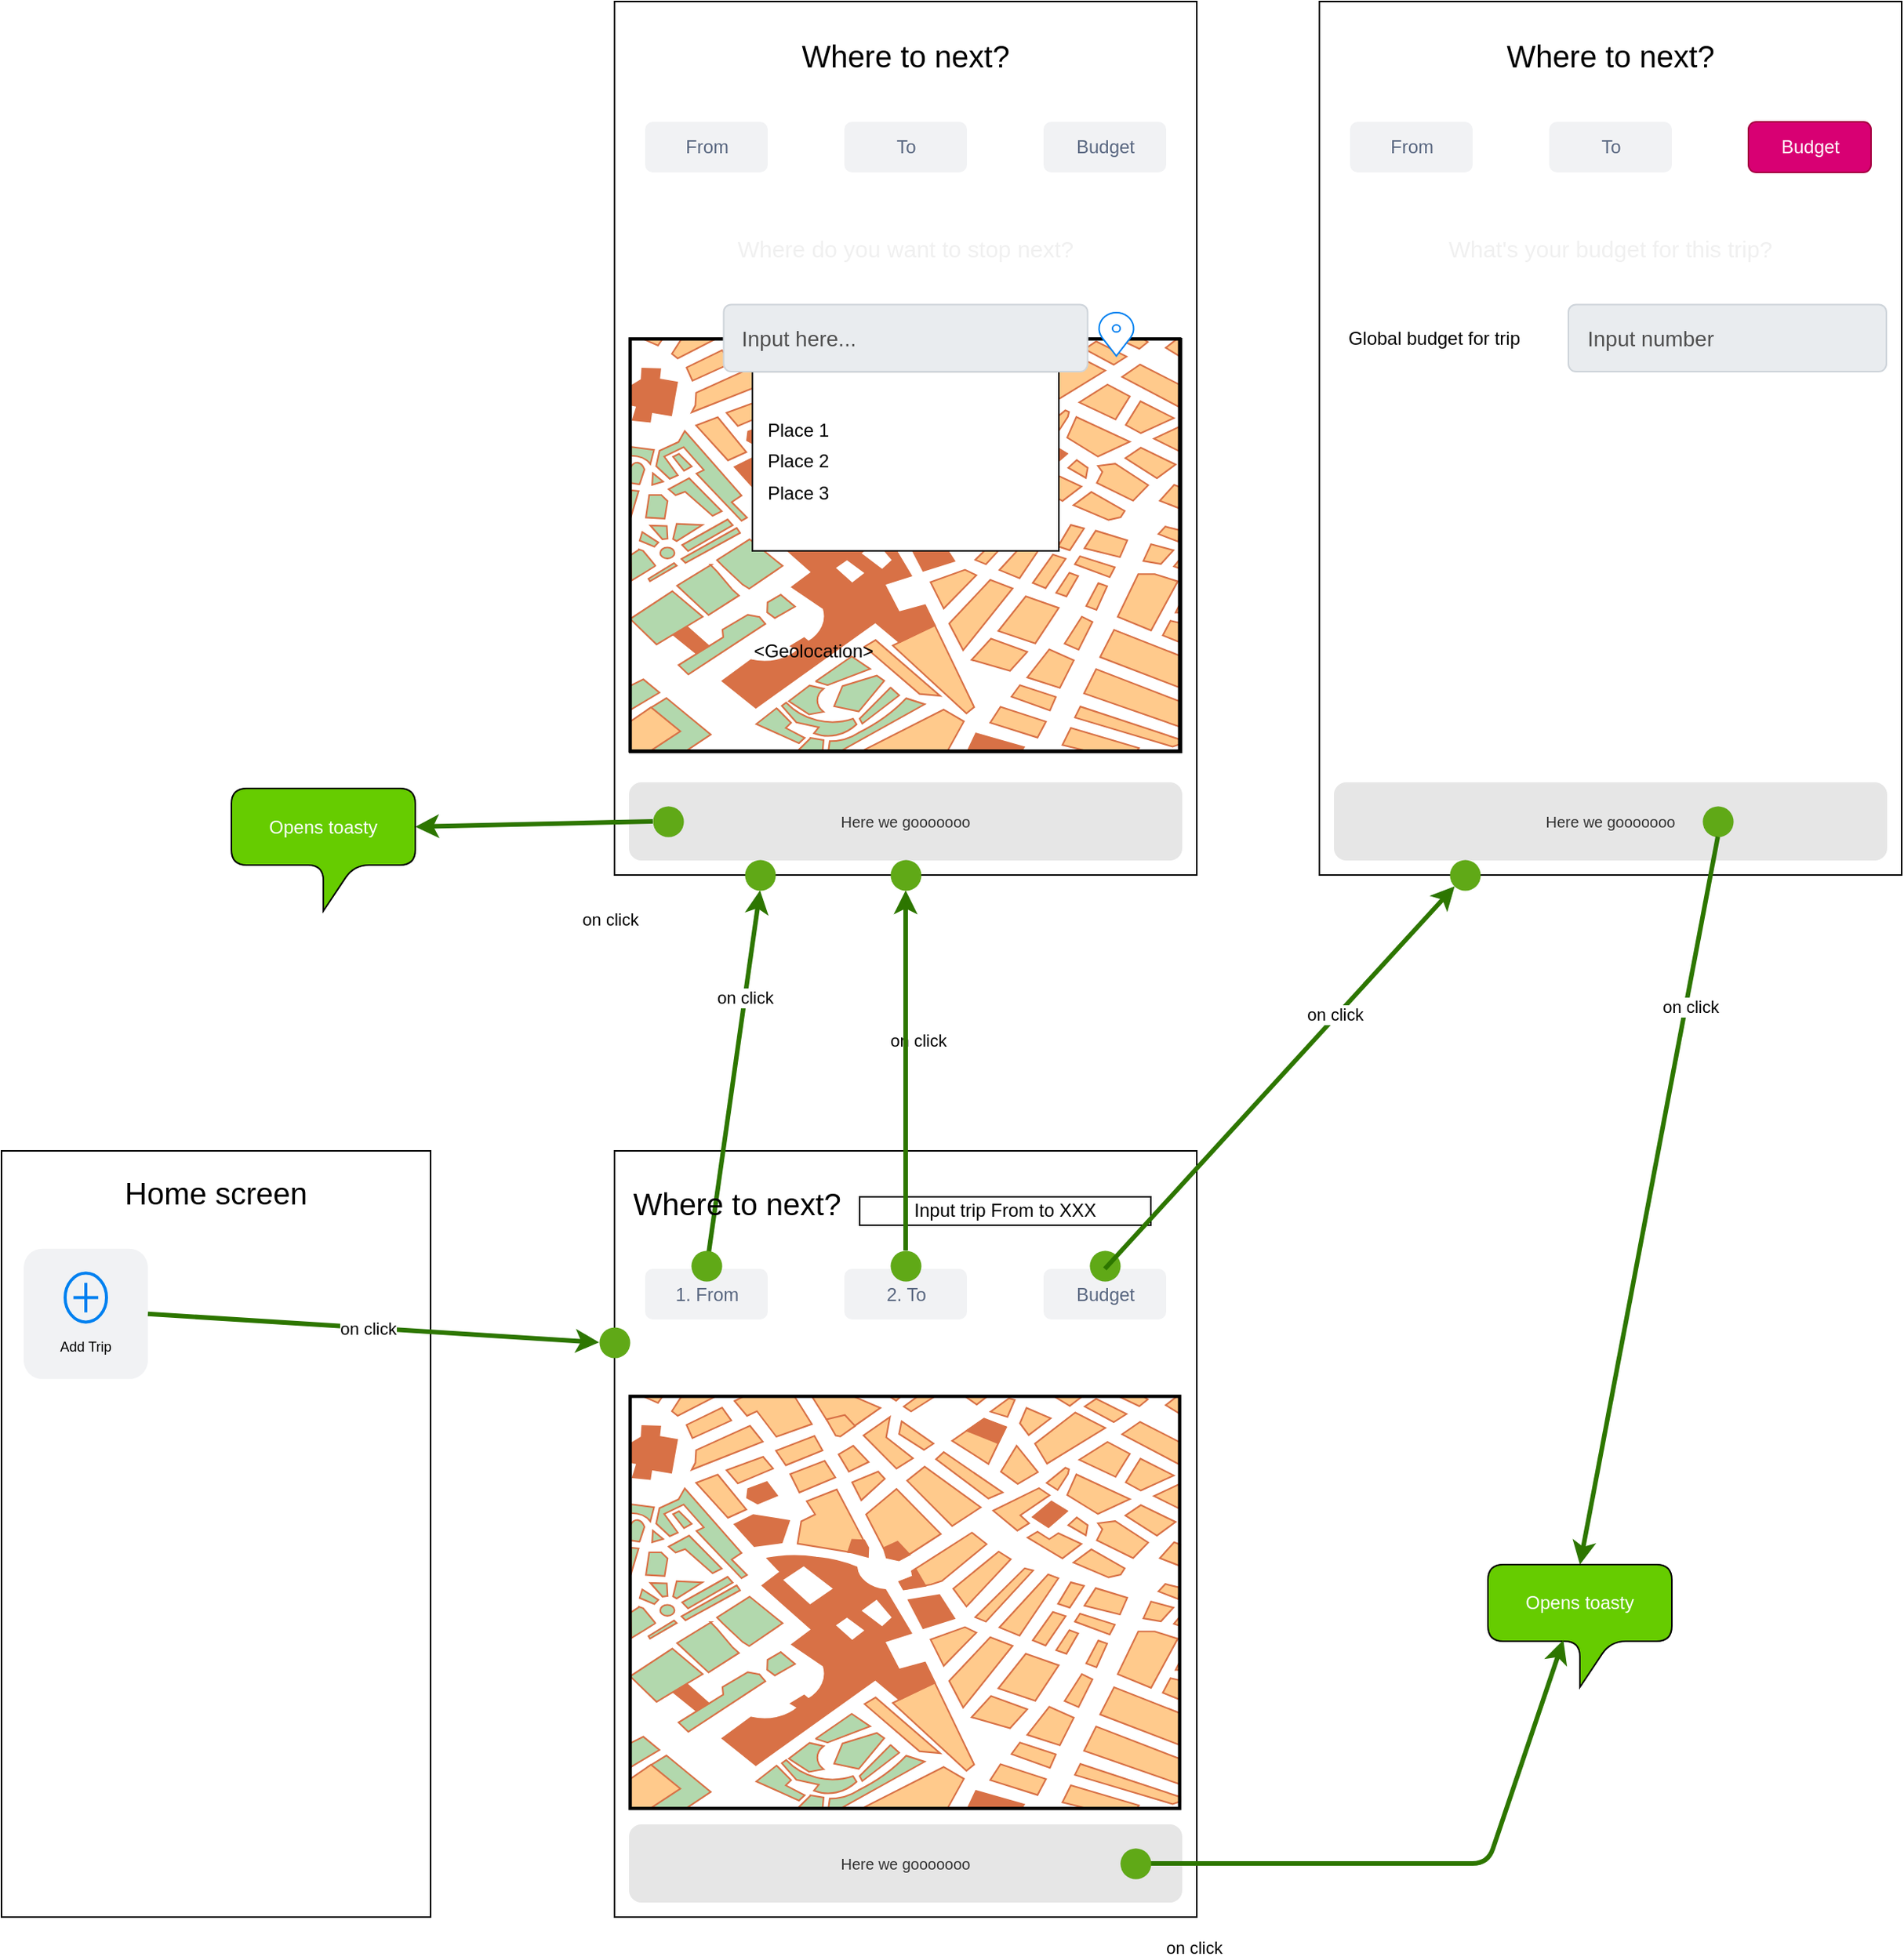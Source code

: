 <mxfile>
    <diagram id="InW_yCwNm8WOKo7ayqUT" name="create-trip">
        <mxGraphModel dx="2475" dy="2412" grid="1" gridSize="10" guides="1" tooltips="1" connect="1" arrows="1" fold="1" page="1" pageScale="1" pageWidth="850" pageHeight="1100" math="0" shadow="0">
            <root>
                <mxCell id="0"/>
                <mxCell id="1" parent="0"/>
                <mxCell id="5zqMhfN6qRjlA5MlZztz-1" value="" style="rounded=0;whiteSpace=wrap;html=1;" parent="1" vertex="1">
                    <mxGeometry x="240" y="150" width="380" height="500" as="geometry"/>
                </mxCell>
                <mxCell id="XEVsgQUhDk7PJOl9W0Pi-5" value="" style="group" parent="1" vertex="1" connectable="0">
                    <mxGeometry x="240" y="-600" width="380" height="580" as="geometry"/>
                </mxCell>
                <mxCell id="5zqMhfN6qRjlA5MlZztz-7" value="" style="rounded=0;whiteSpace=wrap;html=1;" parent="XEVsgQUhDk7PJOl9W0Pi-5" vertex="1">
                    <mxGeometry width="380" height="570" as="geometry"/>
                </mxCell>
                <mxCell id="eehXBuaOUmguGm6LmOPK-13" value="Where to next?" style="text;html=1;strokeColor=none;fillColor=none;align=center;verticalAlign=middle;whiteSpace=wrap;rounded=0;fontSize=20;" parent="XEVsgQUhDk7PJOl9W0Pi-5" vertex="1">
                    <mxGeometry x="10" y="20" width="360" height="30" as="geometry"/>
                </mxCell>
                <mxCell id="eehXBuaOUmguGm6LmOPK-25" value="From" style="ellipse;whiteSpace=wrap;html=1;" parent="XEVsgQUhDk7PJOl9W0Pi-5" vertex="1">
                    <mxGeometry x="25" y="80" width="45" height="30" as="geometry"/>
                </mxCell>
                <mxCell id="eehXBuaOUmguGm6LmOPK-26" value="To" style="ellipse;whiteSpace=wrap;html=1;" parent="XEVsgQUhDk7PJOl9W0Pi-5" vertex="1">
                    <mxGeometry x="162.5" y="80" width="45" height="30" as="geometry"/>
                </mxCell>
                <mxCell id="eehXBuaOUmguGm6LmOPK-27" value="Budget" style="ellipse;whiteSpace=wrap;html=1;" parent="XEVsgQUhDk7PJOl9W0Pi-5" vertex="1">
                    <mxGeometry x="310" y="80" width="45" height="30" as="geometry"/>
                </mxCell>
                <mxCell id="7oFj--CHzWyiIleOnGPx-8" value="" style="verticalLabelPosition=bottom;shadow=0;dashed=0;align=center;html=1;verticalAlign=top;strokeWidth=1;shape=mxgraph.mockup.misc.map;rounded=1;labelBackgroundColor=default;sketch=0;strokeColor=default;fontSize=8;fontColor=#000000;fillColor=default;" parent="XEVsgQUhDk7PJOl9W0Pi-5" vertex="1">
                    <mxGeometry x="10" y="220" width="360" height="270" as="geometry"/>
                </mxCell>
                <mxCell id="XEVsgQUhDk7PJOl9W0Pi-1" value="Here we gooooooo" style="rounded=1;html=1;shadow=0;dashed=0;whiteSpace=wrap;fontSize=10;fillColor=#E6E6E6;align=center;strokeColor=#E6E6E6;fontColor=#333333;labelBackgroundColor=none;strokeWidth=1;" parent="XEVsgQUhDk7PJOl9W0Pi-5" vertex="1">
                    <mxGeometry x="10" y="510" width="360" height="50" as="geometry"/>
                </mxCell>
                <mxCell id="7oFj--CHzWyiIleOnGPx-2" value="" style="rounded=0;whiteSpace=wrap;html=1;fillColor=none;movable=1;resizable=1;rotatable=1;deletable=1;editable=1;connectable=1;" parent="XEVsgQUhDk7PJOl9W0Pi-5" vertex="1">
                    <mxGeometry x="10" y="220" width="360" height="270" as="geometry"/>
                </mxCell>
                <mxCell id="7oFj--CHzWyiIleOnGPx-3" value="&lt;span style=&quot;color: rgb(240, 240, 240); font-family: Helvetica; font-size: 15px; font-style: normal; font-variant-ligatures: normal; font-variant-caps: normal; font-weight: 400; letter-spacing: normal; orphans: 2; text-align: center; text-indent: 0px; text-transform: none; widows: 2; word-spacing: 0px; -webkit-text-stroke-width: 0px; text-decoration-thickness: initial; text-decoration-style: initial; text-decoration-color: initial; float: none; display: inline !important;&quot;&gt;Where do you want to stop next?&lt;/span&gt;" style="text;html=1;strokeColor=none;fillColor=none;align=center;verticalAlign=middle;whiteSpace=wrap;rounded=0;fontSize=15;" parent="XEVsgQUhDk7PJOl9W0Pi-5" vertex="1">
                    <mxGeometry x="10" y="139.231" width="360" height="43.846" as="geometry"/>
                </mxCell>
                <mxCell id="7oFj--CHzWyiIleOnGPx-4" value="" style="edgeStyle=none;html=1;" parent="XEVsgQUhDk7PJOl9W0Pi-5" source="7oFj--CHzWyiIleOnGPx-6" edge="1">
                    <mxGeometry relative="1" as="geometry">
                        <mxPoint x="190.938" y="241.538" as="targetPoint"/>
                    </mxGeometry>
                </mxCell>
                <mxCell id="7oFj--CHzWyiIleOnGPx-5" value="" style="edgeStyle=none;html=1;" parent="XEVsgQUhDk7PJOl9W0Pi-5" source="7oFj--CHzWyiIleOnGPx-6" edge="1">
                    <mxGeometry relative="1" as="geometry">
                        <mxPoint x="190.938" y="241.538" as="targetPoint"/>
                    </mxGeometry>
                </mxCell>
                <mxCell id="7oFj--CHzWyiIleOnGPx-6" value="&lt;p style=&quot;line-height: 170%;&quot;&gt;Place 1&lt;br&gt;Place 2&lt;br&gt;Place 3&lt;/p&gt;" style="rounded=0;whiteSpace=wrap;html=1;align=left;spacingLeft=8;" parent="XEVsgQUhDk7PJOl9W0Pi-5" vertex="1">
                    <mxGeometry x="90" y="241.538" width="200" height="116.923" as="geometry"/>
                </mxCell>
                <mxCell id="7oFj--CHzWyiIleOnGPx-7" value="Input here..." style="html=1;shadow=0;dashed=0;shape=mxgraph.bootstrap.rrect;rSize=5;strokeColor=#CED4DA;strokeWidth=1;fillColor=#E9ECEF;fontColor=#505050;whiteSpace=wrap;align=left;verticalAlign=middle;spacingLeft=10;fontSize=14;rounded=1;labelBackgroundColor=none;sketch=0;" parent="XEVsgQUhDk7PJOl9W0Pi-5" vertex="1">
                    <mxGeometry x="71.25" y="197.692" width="237.5" height="43.846" as="geometry"/>
                </mxCell>
                <mxCell id="eehXBuaOUmguGm6LmOPK-4" value="" style="html=1;verticalLabelPosition=bottom;align=center;labelBackgroundColor=#ffffff;verticalAlign=top;strokeWidth=1;strokeColor=#0080F0;shadow=0;dashed=0;shape=mxgraph.ios7.icons.location;" parent="XEVsgQUhDk7PJOl9W0Pi-5" vertex="1">
                    <mxGeometry x="315" y="202.08" width="25" height="29.23" as="geometry"/>
                </mxCell>
                <mxCell id="67eTZjWwPhsjONn_VS8W-1" value="&amp;lt;Geolocation&amp;gt;" style="text;html=1;strokeColor=none;fillColor=none;align=center;verticalAlign=middle;whiteSpace=wrap;rounded=0;fontColor=#000000;" parent="XEVsgQUhDk7PJOl9W0Pi-5" vertex="1">
                    <mxGeometry x="100" y="402.308" width="60" height="43.846" as="geometry"/>
                </mxCell>
                <mxCell id="XEVsgQUhDk7PJOl9W0Pi-2" value="From" style="rounded=1;align=center;fillColor=#F1F2F4;strokeColor=none;html=1;fontColor=#596780;fontSize=12;labelBackgroundColor=none;sketch=0;strokeWidth=1;" parent="XEVsgQUhDk7PJOl9W0Pi-5" vertex="1">
                    <mxGeometry x="20" y="78.5" width="80" height="33" as="geometry"/>
                </mxCell>
                <mxCell id="XEVsgQUhDk7PJOl9W0Pi-3" value="To" style="rounded=1;align=center;fillColor=#F1F2F4;strokeColor=none;html=1;fontColor=#596780;fontSize=12;labelBackgroundColor=none;sketch=0;strokeWidth=1;" parent="XEVsgQUhDk7PJOl9W0Pi-5" vertex="1">
                    <mxGeometry x="150" y="78.5" width="80" height="33" as="geometry"/>
                </mxCell>
                <mxCell id="XEVsgQUhDk7PJOl9W0Pi-4" value="Budget" style="rounded=1;align=center;fillColor=#F1F2F4;strokeColor=none;html=1;fontColor=#596780;fontSize=12;labelBackgroundColor=none;sketch=0;strokeWidth=1;" parent="XEVsgQUhDk7PJOl9W0Pi-5" vertex="1">
                    <mxGeometry x="280" y="78.5" width="80" height="33" as="geometry"/>
                </mxCell>
                <mxCell id="TCKHwh6ikqj5N-Lq0GTg-1" value="" style="ellipse;whiteSpace=wrap;html=1;aspect=fixed;labelBackgroundColor=none;strokeColor=#2D7600;strokeWidth=0;fontSize=9;fontColor=#ffffff;fillColor=#60a917;" parent="XEVsgQUhDk7PJOl9W0Pi-5" vertex="1">
                    <mxGeometry x="85" y="560" width="20" height="20" as="geometry"/>
                </mxCell>
                <mxCell id="TCKHwh6ikqj5N-Lq0GTg-2" value="" style="ellipse;whiteSpace=wrap;html=1;aspect=fixed;labelBackgroundColor=none;strokeColor=#2D7600;strokeWidth=0;fontSize=9;fontColor=#ffffff;fillColor=#60a917;" parent="XEVsgQUhDk7PJOl9W0Pi-5" vertex="1">
                    <mxGeometry x="180" y="560" width="20" height="20" as="geometry"/>
                </mxCell>
                <mxCell id="lav6voD8obsFC0JVH5Y6-13" value="" style="ellipse;whiteSpace=wrap;html=1;aspect=fixed;labelBackgroundColor=none;strokeColor=#2D7600;strokeWidth=0;fontSize=9;fontColor=#ffffff;fillColor=#60a917;" parent="XEVsgQUhDk7PJOl9W0Pi-5" vertex="1">
                    <mxGeometry x="25" y="525" width="20" height="20" as="geometry"/>
                </mxCell>
                <mxCell id="DAs3Q72w-4pZgSSQMwkT-1" style="edgeStyle=none;html=1;exitX=0.5;exitY=0;exitDx=0;exitDy=0;entryX=0.5;entryY=1;entryDx=0;entryDy=0;strokeWidth=3;fillColor=#60a917;strokeColor=#2D7600;" parent="1" source="DAs3Q72w-4pZgSSQMwkT-4" target="TCKHwh6ikqj5N-Lq0GTg-1" edge="1">
                    <mxGeometry relative="1" as="geometry">
                        <Array as="points"/>
                        <mxPoint x="-300" y="52.5" as="sourcePoint"/>
                        <mxPoint x="110" y="-120" as="targetPoint"/>
                    </mxGeometry>
                </mxCell>
                <mxCell id="DAs3Q72w-4pZgSSQMwkT-2" value="on click" style="edgeLabel;html=1;align=center;verticalAlign=middle;resizable=0;points=[];" parent="DAs3Q72w-4pZgSSQMwkT-1" vertex="1" connectable="0">
                    <mxGeometry x="-0.785" y="4" relative="1" as="geometry">
                        <mxPoint x="25" y="-150" as="offset"/>
                    </mxGeometry>
                </mxCell>
                <mxCell id="DAs3Q72w-4pZgSSQMwkT-3" value="Where to next?" style="text;html=1;strokeColor=none;fillColor=none;align=center;verticalAlign=middle;whiteSpace=wrap;rounded=0;fontSize=20;" parent="1" vertex="1">
                    <mxGeometry x="140" y="168.5" width="360" height="30" as="geometry"/>
                </mxCell>
                <mxCell id="DAs3Q72w-4pZgSSQMwkT-4" value="1. From" style="rounded=1;align=center;fillColor=#F1F2F4;strokeColor=none;html=1;fontColor=#596780;fontSize=12;labelBackgroundColor=none;sketch=0;strokeWidth=1;" parent="1" vertex="1">
                    <mxGeometry x="260" y="227" width="80" height="33" as="geometry"/>
                </mxCell>
                <mxCell id="DAs3Q72w-4pZgSSQMwkT-5" value="2. To" style="rounded=1;align=center;fillColor=#F1F2F4;strokeColor=none;html=1;fontColor=#596780;fontSize=12;labelBackgroundColor=none;sketch=0;strokeWidth=1;" parent="1" vertex="1">
                    <mxGeometry x="390" y="227" width="80" height="33" as="geometry"/>
                </mxCell>
                <mxCell id="DAs3Q72w-4pZgSSQMwkT-6" value="Budget" style="rounded=1;align=center;fillColor=#F1F2F4;strokeColor=none;html=1;fontColor=#596780;fontSize=12;labelBackgroundColor=none;sketch=0;strokeWidth=1;" parent="1" vertex="1">
                    <mxGeometry x="520" y="227" width="80" height="33" as="geometry"/>
                </mxCell>
                <mxCell id="DAs3Q72w-4pZgSSQMwkT-7" value="Here we gooooooo" style="rounded=1;html=1;shadow=0;dashed=0;whiteSpace=wrap;fontSize=10;fillColor=#E6E6E6;align=center;strokeColor=#E6E6E6;fontColor=#333333;labelBackgroundColor=none;strokeWidth=1;" parent="1" vertex="1">
                    <mxGeometry x="250" y="590" width="360" height="50" as="geometry"/>
                </mxCell>
                <mxCell id="DAs3Q72w-4pZgSSQMwkT-9" value="" style="verticalLabelPosition=bottom;shadow=0;dashed=0;align=center;html=1;verticalAlign=top;strokeWidth=1;shape=mxgraph.mockup.misc.map;rounded=1;labelBackgroundColor=default;sketch=0;strokeColor=default;fontSize=8;fontColor=#000000;fillColor=default;" parent="1" vertex="1">
                    <mxGeometry x="250" y="310" width="360" height="270" as="geometry"/>
                </mxCell>
                <mxCell id="TCKHwh6ikqj5N-Lq0GTg-5" value="" style="ellipse;whiteSpace=wrap;html=1;aspect=fixed;labelBackgroundColor=none;strokeColor=#2D7600;strokeWidth=0;fontSize=9;fontColor=#ffffff;fillColor=#60a917;" parent="1" vertex="1">
                    <mxGeometry x="230" y="265" width="20" height="20" as="geometry"/>
                </mxCell>
                <mxCell id="k_Tg7fMqZQ_LNRsQ3_m6-6" value="" style="group" parent="1" vertex="1" connectable="0">
                    <mxGeometry x="-160" y="150" width="280" height="500" as="geometry"/>
                </mxCell>
                <mxCell id="5zqMhfN6qRjlA5MlZztz-17" value="" style="rounded=0;whiteSpace=wrap;html=1;" parent="k_Tg7fMqZQ_LNRsQ3_m6-6" vertex="1">
                    <mxGeometry width="280" height="500" as="geometry"/>
                </mxCell>
                <mxCell id="5zqMhfN6qRjlA5MlZztz-18" value="Home screen" style="text;html=1;strokeColor=none;fillColor=none;align=center;verticalAlign=middle;whiteSpace=wrap;rounded=0;fontSize=20;" parent="k_Tg7fMqZQ_LNRsQ3_m6-6" vertex="1">
                    <mxGeometry x="10" y="10.638" width="260" height="31.915" as="geometry"/>
                </mxCell>
                <mxCell id="k_Tg7fMqZQ_LNRsQ3_m6-1" value="" style="group" parent="k_Tg7fMqZQ_LNRsQ3_m6-6" vertex="1" connectable="0">
                    <mxGeometry x="10" y="63.83" width="90" height="85.106" as="geometry"/>
                </mxCell>
                <mxCell id="k_Tg7fMqZQ_LNRsQ3_m6-2" value="" style="rounded=1;align=left;fillColor=#F1F2F4;strokeColor=none;html=1;fontColor=#596780;fontSize=12;spacingLeft=26;labelBackgroundColor=none;strokeWidth=1;" parent="k_Tg7fMqZQ_LNRsQ3_m6-1" vertex="1">
                    <mxGeometry x="4.5" width="81" height="85.106" as="geometry"/>
                </mxCell>
                <mxCell id="k_Tg7fMqZQ_LNRsQ3_m6-3" value="" style="html=1;verticalLabelPosition=bottom;align=center;labelBackgroundColor=#ffffff;verticalAlign=top;strokeWidth=2;strokeColor=#0080F0;shadow=0;dashed=0;shape=mxgraph.ios7.icons.add;fillColor=none;" parent="k_Tg7fMqZQ_LNRsQ3_m6-1" vertex="1">
                    <mxGeometry x="31.5" y="15.957" width="27" height="31.915" as="geometry"/>
                </mxCell>
                <mxCell id="k_Tg7fMqZQ_LNRsQ3_m6-4" value="&lt;font style=&quot;font-size: 9px;&quot;&gt;Add Trip&lt;/font&gt;" style="text;html=1;strokeColor=none;fillColor=none;align=center;verticalAlign=middle;whiteSpace=wrap;rounded=0;labelBackgroundColor=none;strokeWidth=1;fontColor=#000000;fontSize=9;" parent="k_Tg7fMqZQ_LNRsQ3_m6-1" vertex="1">
                    <mxGeometry y="53.191" width="90" height="21.277" as="geometry"/>
                </mxCell>
                <mxCell id="TCKHwh6ikqj5N-Lq0GTg-3" style="edgeStyle=none;html=1;exitX=1;exitY=0.5;exitDx=0;exitDy=0;strokeWidth=3;fillColor=#60a917;strokeColor=#2D7600;entryX=0;entryY=0.5;entryDx=0;entryDy=0;" parent="1" source="k_Tg7fMqZQ_LNRsQ3_m6-2" target="TCKHwh6ikqj5N-Lq0GTg-5" edge="1">
                    <mxGeometry relative="1" as="geometry">
                        <Array as="points"/>
                        <mxPoint x="-10" y="230.0" as="sourcePoint"/>
                        <mxPoint x="200" y="280" as="targetPoint"/>
                    </mxGeometry>
                </mxCell>
                <mxCell id="TCKHwh6ikqj5N-Lq0GTg-4" value="on click" style="edgeLabel;html=1;align=center;verticalAlign=middle;resizable=0;points=[];" parent="TCKHwh6ikqj5N-Lq0GTg-3" vertex="1" connectable="0">
                    <mxGeometry x="-0.785" y="4" relative="1" as="geometry">
                        <mxPoint x="112" y="11" as="offset"/>
                    </mxGeometry>
                </mxCell>
                <mxCell id="k_Tg7fMqZQ_LNRsQ3_m6-7" value="" style="group" parent="1" vertex="1" connectable="0">
                    <mxGeometry x="700" y="-600" width="380" height="580" as="geometry"/>
                </mxCell>
                <mxCell id="k_Tg7fMqZQ_LNRsQ3_m6-8" value="" style="rounded=0;whiteSpace=wrap;html=1;" parent="k_Tg7fMqZQ_LNRsQ3_m6-7" vertex="1">
                    <mxGeometry width="380" height="570" as="geometry"/>
                </mxCell>
                <mxCell id="k_Tg7fMqZQ_LNRsQ3_m6-9" value="Where to next?" style="text;html=1;strokeColor=none;fillColor=none;align=center;verticalAlign=middle;whiteSpace=wrap;rounded=0;fontSize=20;" parent="k_Tg7fMqZQ_LNRsQ3_m6-7" vertex="1">
                    <mxGeometry x="10" y="20" width="360" height="30" as="geometry"/>
                </mxCell>
                <mxCell id="k_Tg7fMqZQ_LNRsQ3_m6-10" value="From" style="ellipse;whiteSpace=wrap;html=1;" parent="k_Tg7fMqZQ_LNRsQ3_m6-7" vertex="1">
                    <mxGeometry x="25" y="80" width="45" height="30" as="geometry"/>
                </mxCell>
                <mxCell id="k_Tg7fMqZQ_LNRsQ3_m6-11" value="To" style="ellipse;whiteSpace=wrap;html=1;" parent="k_Tg7fMqZQ_LNRsQ3_m6-7" vertex="1">
                    <mxGeometry x="162.5" y="80" width="45" height="30" as="geometry"/>
                </mxCell>
                <mxCell id="k_Tg7fMqZQ_LNRsQ3_m6-12" value="Budget" style="ellipse;whiteSpace=wrap;html=1;" parent="k_Tg7fMqZQ_LNRsQ3_m6-7" vertex="1">
                    <mxGeometry x="310" y="80" width="45" height="30" as="geometry"/>
                </mxCell>
                <mxCell id="k_Tg7fMqZQ_LNRsQ3_m6-14" value="Here we gooooooo" style="rounded=1;html=1;shadow=0;dashed=0;whiteSpace=wrap;fontSize=10;fillColor=#E6E6E6;align=center;strokeColor=#E6E6E6;fontColor=#333333;labelBackgroundColor=none;strokeWidth=1;" parent="k_Tg7fMqZQ_LNRsQ3_m6-7" vertex="1">
                    <mxGeometry x="10" y="510" width="360" height="50" as="geometry"/>
                </mxCell>
                <mxCell id="k_Tg7fMqZQ_LNRsQ3_m6-16" value="&lt;span style=&quot;color: rgb(240, 240, 240); font-family: Helvetica; font-size: 15px; font-style: normal; font-variant-ligatures: normal; font-variant-caps: normal; font-weight: 400; letter-spacing: normal; orphans: 2; text-align: center; text-indent: 0px; text-transform: none; widows: 2; word-spacing: 0px; -webkit-text-stroke-width: 0px; text-decoration-thickness: initial; text-decoration-style: initial; text-decoration-color: initial; float: none; display: inline !important;&quot;&gt;What's your budget for this trip?&lt;/span&gt;" style="text;html=1;strokeColor=none;fillColor=none;align=center;verticalAlign=middle;whiteSpace=wrap;rounded=0;fontSize=15;labelBackgroundColor=none;" parent="k_Tg7fMqZQ_LNRsQ3_m6-7" vertex="1">
                    <mxGeometry x="10" y="139.231" width="360" height="43.846" as="geometry"/>
                </mxCell>
                <mxCell id="k_Tg7fMqZQ_LNRsQ3_m6-17" value="" style="edgeStyle=none;html=1;" parent="k_Tg7fMqZQ_LNRsQ3_m6-7" edge="1">
                    <mxGeometry relative="1" as="geometry">
                        <mxPoint x="190.938" y="241.538" as="targetPoint"/>
                        <mxPoint x="190.938" y="241.538" as="sourcePoint"/>
                    </mxGeometry>
                </mxCell>
                <mxCell id="k_Tg7fMqZQ_LNRsQ3_m6-18" value="" style="edgeStyle=none;html=1;" parent="k_Tg7fMqZQ_LNRsQ3_m6-7" edge="1">
                    <mxGeometry relative="1" as="geometry">
                        <mxPoint x="190.938" y="241.538" as="targetPoint"/>
                        <mxPoint x="190.938" y="241.538" as="sourcePoint"/>
                    </mxGeometry>
                </mxCell>
                <mxCell id="k_Tg7fMqZQ_LNRsQ3_m6-20" value="Input number" style="html=1;shadow=0;dashed=0;shape=mxgraph.bootstrap.rrect;rSize=5;strokeColor=#CED4DA;strokeWidth=1;fillColor=#E9ECEF;fontColor=#505050;whiteSpace=wrap;align=left;verticalAlign=middle;spacingLeft=10;fontSize=14;rounded=1;labelBackgroundColor=none;sketch=0;" parent="k_Tg7fMqZQ_LNRsQ3_m6-7" vertex="1">
                    <mxGeometry x="162.5" y="197.69" width="207.5" height="43.85" as="geometry"/>
                </mxCell>
                <mxCell id="k_Tg7fMqZQ_LNRsQ3_m6-23" value="From" style="rounded=1;align=center;fillColor=#F1F2F4;strokeColor=none;html=1;fontColor=#596780;fontSize=12;labelBackgroundColor=none;sketch=0;strokeWidth=1;" parent="k_Tg7fMqZQ_LNRsQ3_m6-7" vertex="1">
                    <mxGeometry x="20" y="78.5" width="80" height="33" as="geometry"/>
                </mxCell>
                <mxCell id="k_Tg7fMqZQ_LNRsQ3_m6-24" value="To" style="rounded=1;align=center;fillColor=#F1F2F4;strokeColor=none;html=1;fontColor=#596780;fontSize=12;labelBackgroundColor=none;sketch=0;strokeWidth=1;" parent="k_Tg7fMqZQ_LNRsQ3_m6-7" vertex="1">
                    <mxGeometry x="150" y="78.5" width="80" height="33" as="geometry"/>
                </mxCell>
                <mxCell id="k_Tg7fMqZQ_LNRsQ3_m6-25" value="Budget" style="rounded=1;align=center;fillColor=#d80073;strokeColor=#A50040;html=1;fontColor=#ffffff;fontSize=12;labelBackgroundColor=none;sketch=0;strokeWidth=1;" parent="k_Tg7fMqZQ_LNRsQ3_m6-7" vertex="1">
                    <mxGeometry x="280" y="78.5" width="80" height="33" as="geometry"/>
                </mxCell>
                <mxCell id="k_Tg7fMqZQ_LNRsQ3_m6-26" value="" style="ellipse;whiteSpace=wrap;html=1;aspect=fixed;labelBackgroundColor=none;strokeColor=#2D7600;strokeWidth=0;fontSize=9;fontColor=#ffffff;fillColor=#60a917;" parent="k_Tg7fMqZQ_LNRsQ3_m6-7" vertex="1">
                    <mxGeometry x="85" y="560" width="20" height="20" as="geometry"/>
                </mxCell>
                <mxCell id="k_Tg7fMqZQ_LNRsQ3_m6-28" value="Global budget for trip" style="text;html=1;strokeColor=none;fillColor=none;align=center;verticalAlign=middle;whiteSpace=wrap;rounded=0;" parent="k_Tg7fMqZQ_LNRsQ3_m6-7" vertex="1">
                    <mxGeometry x="10" y="204.62" width="130" height="30" as="geometry"/>
                </mxCell>
                <mxCell id="lav6voD8obsFC0JVH5Y6-9" value="" style="ellipse;whiteSpace=wrap;html=1;aspect=fixed;labelBackgroundColor=none;strokeColor=#2D7600;strokeWidth=0;fontSize=9;fontColor=#ffffff;fillColor=#60a917;" parent="k_Tg7fMqZQ_LNRsQ3_m6-7" vertex="1">
                    <mxGeometry x="250" y="525" width="20" height="20" as="geometry"/>
                </mxCell>
                <mxCell id="lav6voD8obsFC0JVH5Y6-1" value="Opens toasty" style="shape=callout;whiteSpace=wrap;html=1;perimeter=calloutPerimeter;rounded=1;labelBackgroundColor=none;sketch=0;strokeColor=default;strokeWidth=1;fontSize=12;fontColor=#FFFFFF;fillColor=#66CC00;" parent="1" vertex="1">
                    <mxGeometry x="810" y="420" width="120" height="80" as="geometry"/>
                </mxCell>
                <mxCell id="lav6voD8obsFC0JVH5Y6-2" value="" style="ellipse;whiteSpace=wrap;html=1;aspect=fixed;labelBackgroundColor=none;strokeColor=#2D7600;strokeWidth=0;fontSize=9;fontColor=#ffffff;fillColor=#60a917;" parent="1" vertex="1">
                    <mxGeometry x="550" y="215" width="20" height="20" as="geometry"/>
                </mxCell>
                <mxCell id="lav6voD8obsFC0JVH5Y6-4" value="" style="edgeStyle=none;html=1;exitX=0.5;exitY=0;exitDx=0;exitDy=0;strokeWidth=3;fillColor=#60a917;strokeColor=#2D7600;endArrow=none;" parent="1" source="DAs3Q72w-4pZgSSQMwkT-5" target="lav6voD8obsFC0JVH5Y6-3" edge="1">
                    <mxGeometry relative="1" as="geometry">
                        <Array as="points"/>
                        <mxPoint x="430" y="227" as="sourcePoint"/>
                        <mxPoint x="430" y="-20" as="targetPoint"/>
                    </mxGeometry>
                </mxCell>
                <mxCell id="lav6voD8obsFC0JVH5Y6-5" value="on click" style="edgeLabel;html=1;align=center;verticalAlign=middle;resizable=0;points=[];" parent="lav6voD8obsFC0JVH5Y6-4" vertex="1" connectable="0">
                    <mxGeometry x="-0.785" y="4" relative="1" as="geometry">
                        <mxPoint x="4" y="-150" as="offset"/>
                    </mxGeometry>
                </mxCell>
                <mxCell id="lav6voD8obsFC0JVH5Y6-3" value="" style="ellipse;whiteSpace=wrap;html=1;aspect=fixed;labelBackgroundColor=none;strokeColor=#2D7600;strokeWidth=0;fontSize=9;fontColor=#ffffff;fillColor=#60a917;" parent="1" vertex="1">
                    <mxGeometry x="420" y="215" width="20" height="20" as="geometry"/>
                </mxCell>
                <mxCell id="lav6voD8obsFC0JVH5Y6-6" value="" style="ellipse;whiteSpace=wrap;html=1;aspect=fixed;labelBackgroundColor=none;strokeColor=#2D7600;strokeWidth=0;fontSize=9;fontColor=#ffffff;fillColor=#60a917;" parent="1" vertex="1">
                    <mxGeometry x="290" y="215" width="20" height="20" as="geometry"/>
                </mxCell>
                <mxCell id="lav6voD8obsFC0JVH5Y6-7" style="edgeStyle=none;html=1;strokeWidth=3;fillColor=#60a917;strokeColor=#2D7600;entryX=0.5;entryY=0;entryDx=0;entryDy=0;entryPerimeter=0;exitX=0.5;exitY=1;exitDx=0;exitDy=0;" parent="1" source="lav6voD8obsFC0JVH5Y6-9" target="lav6voD8obsFC0JVH5Y6-1" edge="1">
                    <mxGeometry relative="1" as="geometry">
                        <Array as="points"/>
                        <mxPoint x="960" as="sourcePoint"/>
                        <mxPoint x="798.243" y="-12.628" as="targetPoint"/>
                    </mxGeometry>
                </mxCell>
                <mxCell id="lav6voD8obsFC0JVH5Y6-8" value="on click" style="edgeLabel;html=1;align=center;verticalAlign=middle;resizable=0;points=[];" parent="lav6voD8obsFC0JVH5Y6-7" vertex="1" connectable="0">
                    <mxGeometry x="-0.785" y="4" relative="1" as="geometry">
                        <mxPoint x="-12" y="59" as="offset"/>
                    </mxGeometry>
                </mxCell>
                <mxCell id="lav6voD8obsFC0JVH5Y6-10" value="Opens toasty" style="shape=callout;whiteSpace=wrap;html=1;perimeter=calloutPerimeter;rounded=1;labelBackgroundColor=none;sketch=0;strokeColor=default;strokeWidth=1;fontSize=12;fontColor=#FFFFFF;fillColor=#66CC00;" parent="1" vertex="1">
                    <mxGeometry x="-10" y="-86.5" width="120" height="80" as="geometry"/>
                </mxCell>
                <mxCell id="lav6voD8obsFC0JVH5Y6-11" style="edgeStyle=none;html=1;strokeWidth=3;fillColor=#60a917;strokeColor=#2D7600;entryX=0;entryY=0;entryDx=120;entryDy=25;entryPerimeter=0;exitX=0;exitY=0.5;exitDx=0;exitDy=0;" parent="1" source="lav6voD8obsFC0JVH5Y6-13" target="lav6voD8obsFC0JVH5Y6-10" edge="1">
                    <mxGeometry relative="1" as="geometry">
                        <Array as="points"/>
                        <mxPoint x="200" y="-70" as="sourcePoint"/>
                        <mxPoint x="-91.757" y="-187.628" as="targetPoint"/>
                    </mxGeometry>
                </mxCell>
                <mxCell id="lav6voD8obsFC0JVH5Y6-12" value="on click" style="edgeLabel;html=1;align=center;verticalAlign=middle;resizable=0;points=[];" parent="lav6voD8obsFC0JVH5Y6-11" vertex="1" connectable="0">
                    <mxGeometry x="-0.785" y="4" relative="1" as="geometry">
                        <mxPoint x="-12" y="59" as="offset"/>
                    </mxGeometry>
                </mxCell>
                <mxCell id="lav6voD8obsFC0JVH5Y6-14" style="edgeStyle=none;html=1;strokeWidth=3;fillColor=#60a917;strokeColor=#2D7600;entryX=0.41;entryY=0.615;entryDx=0;entryDy=0;entryPerimeter=0;exitX=1;exitY=0.5;exitDx=0;exitDy=0;" parent="1" source="lav6voD8obsFC0JVH5Y6-16" target="lav6voD8obsFC0JVH5Y6-1" edge="1">
                    <mxGeometry relative="1" as="geometry">
                        <Array as="points">
                            <mxPoint x="810" y="615"/>
                        </Array>
                        <mxPoint x="680" y="612" as="sourcePoint"/>
                        <mxPoint x="880" y="430" as="targetPoint"/>
                    </mxGeometry>
                </mxCell>
                <mxCell id="lav6voD8obsFC0JVH5Y6-15" value="on click" style="edgeLabel;html=1;align=center;verticalAlign=middle;resizable=0;points=[];" parent="lav6voD8obsFC0JVH5Y6-14" vertex="1" connectable="0">
                    <mxGeometry x="-0.785" y="4" relative="1" as="geometry">
                        <mxPoint x="-12" y="59" as="offset"/>
                    </mxGeometry>
                </mxCell>
                <mxCell id="lav6voD8obsFC0JVH5Y6-16" value="" style="ellipse;whiteSpace=wrap;html=1;aspect=fixed;labelBackgroundColor=none;strokeColor=#2D7600;strokeWidth=0;fontSize=9;fontColor=#ffffff;fillColor=#60a917;" parent="1" vertex="1">
                    <mxGeometry x="570" y="605" width="20" height="20" as="geometry"/>
                </mxCell>
                <mxCell id="ovsPa7oy6K56_zRFsHaG-1" value="Input trip From to XXX" style="rounded=0;whiteSpace=wrap;html=1;" vertex="1" parent="1">
                    <mxGeometry x="400" y="180" width="190" height="18.5" as="geometry"/>
                </mxCell>
                <mxCell id="DAs3Q72w-4pZgSSQMwkT-10" style="edgeStyle=none;html=1;exitX=0.5;exitY=0;exitDx=0;exitDy=0;strokeWidth=3;fillColor=#60a917;strokeColor=#2D7600;startArrow=none;" parent="1" source="lav6voD8obsFC0JVH5Y6-3" edge="1">
                    <mxGeometry relative="1" as="geometry">
                        <Array as="points"/>
                        <mxPoint x="310" y="237.0" as="sourcePoint"/>
                        <mxPoint x="430" y="-20" as="targetPoint"/>
                    </mxGeometry>
                </mxCell>
                <mxCell id="k_Tg7fMqZQ_LNRsQ3_m6-29" style="edgeStyle=none;html=1;exitX=0.5;exitY=0;exitDx=0;exitDy=0;strokeWidth=3;fillColor=#60a917;strokeColor=#2D7600;" parent="1" source="DAs3Q72w-4pZgSSQMwkT-6" target="k_Tg7fMqZQ_LNRsQ3_m6-26" edge="1">
                    <mxGeometry relative="1" as="geometry">
                        <Array as="points"/>
                        <mxPoint x="670" y="227" as="sourcePoint"/>
                        <mxPoint x="670" y="-30" as="targetPoint"/>
                    </mxGeometry>
                </mxCell>
                <mxCell id="k_Tg7fMqZQ_LNRsQ3_m6-30" value="on click" style="edgeLabel;html=1;align=center;verticalAlign=middle;resizable=0;points=[];" parent="k_Tg7fMqZQ_LNRsQ3_m6-29" vertex="1" connectable="0">
                    <mxGeometry x="-0.785" y="4" relative="1" as="geometry">
                        <mxPoint x="128" y="-137" as="offset"/>
                    </mxGeometry>
                </mxCell>
            </root>
        </mxGraphModel>
    </diagram>
    <diagram id="4IvABGaTJVGKP-pfyGaY" name="trip_Details_screen">
        <mxGraphModel dx="1816" dy="1466" grid="1" gridSize="10" guides="1" tooltips="1" connect="1" arrows="1" fold="1" page="1" pageScale="1" pageWidth="850" pageHeight="1100" math="0" shadow="0">
            <root>
                <mxCell id="0"/>
                <mxCell id="1" parent="0"/>
                <mxCell id="10" value="" style="rounded=0;whiteSpace=wrap;html=1;" parent="1" vertex="1">
                    <mxGeometry x="440" y="340" width="380" height="440" as="geometry"/>
                </mxCell>
                <mxCell id="PL_LG7uSQPIwJg6jKI2E-67" value="" style="verticalLabelPosition=bottom;shadow=0;dashed=0;align=center;html=1;verticalAlign=top;strokeWidth=1;shape=mxgraph.mockup.misc.map;rounded=1;labelBackgroundColor=none;sketch=0;strokeColor=default;fontSize=15;fontColor=#000000;fillColor=none;" parent="1" vertex="1">
                    <mxGeometry x="450" y="480" width="360" height="210" as="geometry"/>
                </mxCell>
                <mxCell id="45" value="" style="group" parent="1" vertex="1" connectable="0">
                    <mxGeometry x="1220" y="140" width="392.5" height="440" as="geometry"/>
                </mxCell>
                <mxCell id="pvaAOozpmYT1dyhe3T81-67" value="" style="rounded=0;whiteSpace=wrap;html=1;" parent="45" vertex="1">
                    <mxGeometry width="380" height="440" as="geometry"/>
                </mxCell>
                <mxCell id="pvaAOozpmYT1dyhe3T81-70" value="Overview" style="rounded=0;whiteSpace=wrap;html=1;fillColor=#d80073;fontColor=#ffffff;strokeColor=#A50040;" parent="45" vertex="1">
                    <mxGeometry x="200" y="90" width="80" height="40" as="geometry"/>
                </mxCell>
                <mxCell id="pvaAOozpmYT1dyhe3T81-71" value="MapView" style="rounded=0;whiteSpace=wrap;html=1;" parent="45" vertex="1">
                    <mxGeometry x="290" y="90" width="80" height="40" as="geometry"/>
                </mxCell>
                <mxCell id="pwWlHZMNSHFD94gdd8Dv-74" value="&lt;font style=&quot;font-size: 20px;&quot;&gt;label: {{ trip.name }}&lt;/font&gt;" style="text;html=1;strokeColor=none;fillColor=none;align=center;verticalAlign=middle;whiteSpace=wrap;rounded=0;" parent="45" vertex="1">
                    <mxGeometry x="20" y="20" width="350" height="30" as="geometry"/>
                </mxCell>
                <mxCell id="1yUVg0TVSJItLezKIQnq-64" value="" style="group" parent="45" vertex="1" connectable="0">
                    <mxGeometry x="10" y="140" width="360" height="260" as="geometry"/>
                </mxCell>
                <mxCell id="pvaAOozpmYT1dyhe3T81-72" value="" style="rounded=0;whiteSpace=wrap;html=1;" parent="1yUVg0TVSJItLezKIQnq-64" vertex="1">
                    <mxGeometry width="360" height="260" as="geometry"/>
                </mxCell>
                <mxCell id="pvaAOozpmYT1dyhe3T81-73" value="&lt;span style=&quot;color: rgb(240, 240, 240); font-family: Helvetica; font-size: 15px; font-style: normal; font-variant-ligatures: normal; font-variant-caps: normal; font-weight: 400; letter-spacing: normal; orphans: 2; text-align: center; text-indent: 0px; text-transform: none; widows: 2; word-spacing: 0px; -webkit-text-stroke-width: 0px; background-color: rgb(42, 37, 47); text-decoration-thickness: initial; text-decoration-style: initial; text-decoration-color: initial; float: none; display: inline !important;&quot;&gt;Where do you want to stop next?&lt;/span&gt;" style="text;html=1;strokeColor=none;fillColor=none;align=center;verticalAlign=middle;whiteSpace=wrap;rounded=0;fontSize=15;" parent="1yUVg0TVSJItLezKIQnq-64" vertex="1">
                    <mxGeometry y="20" width="360" height="30" as="geometry"/>
                </mxCell>
                <mxCell id="pvaAOozpmYT1dyhe3T81-76" value="" style="edgeStyle=none;html=1;" parent="1yUVg0TVSJItLezKIQnq-64" source="pvaAOozpmYT1dyhe3T81-75" edge="1">
                    <mxGeometry relative="1" as="geometry">
                        <mxPoint x="180.938" y="90" as="targetPoint"/>
                    </mxGeometry>
                </mxCell>
                <mxCell id="pvaAOozpmYT1dyhe3T81-77" value="" style="edgeStyle=none;html=1;" parent="1yUVg0TVSJItLezKIQnq-64" source="pvaAOozpmYT1dyhe3T81-75" edge="1">
                    <mxGeometry relative="1" as="geometry">
                        <mxPoint x="180.938" y="90" as="targetPoint"/>
                    </mxGeometry>
                </mxCell>
                <mxCell id="pvaAOozpmYT1dyhe3T81-75" value="&lt;p style=&quot;line-height: 170%;&quot;&gt;Place 1&lt;br&gt;Place 2&lt;br&gt;Place 3&lt;/p&gt;" style="rounded=0;whiteSpace=wrap;html=1;align=left;spacingLeft=8;" parent="1yUVg0TVSJItLezKIQnq-64" vertex="1">
                    <mxGeometry x="80" y="90" width="200" height="80" as="geometry"/>
                </mxCell>
                <mxCell id="FuwA4S4MlxGj7PKHn2jJ-64" value="Input here..." style="html=1;shadow=0;dashed=0;shape=mxgraph.bootstrap.rrect;rSize=5;strokeColor=#CED4DA;strokeWidth=1;fillColor=#E9ECEF;fontColor=#505050;whiteSpace=wrap;align=left;verticalAlign=middle;spacingLeft=10;fontSize=14;rounded=1;labelBackgroundColor=none;sketch=0;" parent="1yUVg0TVSJItLezKIQnq-64" vertex="1">
                    <mxGeometry x="61.25" y="60" width="237.5" height="30" as="geometry"/>
                </mxCell>
                <mxCell id="D-NwI1vALifeMtk9Y8tK-45" value="" style="group" parent="1" vertex="1" connectable="0">
                    <mxGeometry x="1220" y="740" width="855" height="690" as="geometry"/>
                </mxCell>
                <mxCell id="pwWlHZMNSHFD94gdd8Dv-85" value="" style="rounded=0;whiteSpace=wrap;html=1;" parent="D-NwI1vALifeMtk9Y8tK-45" vertex="1">
                    <mxGeometry width="480" height="690" as="geometry"/>
                </mxCell>
                <mxCell id="pwWlHZMNSHFD94gdd8Dv-86" value="Stop information view" style="text;html=1;strokeColor=none;fillColor=none;align=center;verticalAlign=middle;whiteSpace=wrap;rounded=0;fontSize=20;" parent="D-NwI1vALifeMtk9Y8tK-45" vertex="1">
                    <mxGeometry x="10" y="13" width="450" height="30" as="geometry"/>
                </mxCell>
                <mxCell id="pwWlHZMNSHFD94gdd8Dv-87" value="{{ picture.url }}" style="rounded=1;whiteSpace=wrap;html=1;spacingTop=101;" parent="D-NwI1vALifeMtk9Y8tK-45" vertex="1">
                    <mxGeometry x="10" y="43" width="460" height="200" as="geometry"/>
                </mxCell>
                <mxCell id="pwWlHZMNSHFD94gdd8Dv-88" value="&lt;h1&gt;&lt;span style=&quot;background-color: initial;&quot;&gt;{{ stop.name }}&lt;br&gt;&lt;/span&gt;&lt;/h1&gt;&lt;h1&gt;&lt;span style=&quot;background-color: initial; font-size: 12px; font-weight: normal;&quot;&gt;Description xxxxxx&lt;br&gt;Created by: {{ usermane }}&lt;/span&gt;&lt;br&gt;&lt;/h1&gt;&lt;p&gt;Created on {{ creationDate }}&lt;br&gt;Last update: {{ updateDate }}&lt;br&gt;&lt;/p&gt;&lt;p&gt;{{ geolocation x/y }}&lt;/p&gt;" style="text;html=1;strokeColor=none;fillColor=none;spacing=5;spacingTop=-20;whiteSpace=wrap;overflow=hidden;rounded=0;" parent="D-NwI1vALifeMtk9Y8tK-45" vertex="1">
                    <mxGeometry x="10" y="260" width="460" height="350" as="geometry"/>
                </mxCell>
                <mxCell id="pwWlHZMNSHFD94gdd8Dv-94" value="-Status red on poi indicates that it is part of the trip&lt;br&gt;&lt;br&gt;- status blue means that the poi is not added to trip so you can add it by clicking on it on the map&lt;br&gt;&lt;br&gt;- on click of poi toggles the tooltip of poi and highlights in list" style="text;html=1;strokeColor=none;fillColor=none;align=left;verticalAlign=middle;whiteSpace=wrap;rounded=0;labelBackgroundColor=none;" parent="D-NwI1vALifeMtk9Y8tK-45" vertex="1">
                    <mxGeometry x="510" y="323" width="345" height="160" as="geometry"/>
                </mxCell>
                <mxCell id="pwWlHZMNSHFD94gdd8Dv-67" value="on click adds poi to trip" style="text;html=1;strokeColor=none;fillColor=none;align=center;verticalAlign=middle;whiteSpace=wrap;rounded=0;fontSize=10;" parent="D-NwI1vALifeMtk9Y8tK-45" vertex="1">
                    <mxGeometry x="190" y="438" width="60" height="55" as="geometry"/>
                </mxCell>
                <mxCell id="Ab45LtixUykTujZ2iHWU-105" value="" style="ellipse;whiteSpace=wrap;html=1;aspect=fixed;labelBackgroundColor=none;strokeColor=#2D7600;strokeWidth=0;fontSize=9;fontColor=#ffffff;fillColor=#60a917;" parent="D-NwI1vALifeMtk9Y8tK-45" vertex="1">
                    <mxGeometry x="-10" y="88" width="20" height="20" as="geometry"/>
                </mxCell>
                <mxCell id="Ab45LtixUykTujZ2iHWU-106" value="" style="ellipse;whiteSpace=wrap;html=1;aspect=fixed;labelBackgroundColor=none;strokeColor=#2D7600;strokeWidth=0;fontSize=9;fontColor=#ffffff;fillColor=#60a917;" parent="D-NwI1vALifeMtk9Y8tK-45" vertex="1">
                    <mxGeometry x="-10" y="160" width="20" height="20" as="geometry"/>
                </mxCell>
                <mxCell id="Ab45LtixUykTujZ2iHWU-107" value="" style="verticalLabelPosition=bottom;shadow=0;dashed=0;align=center;html=1;verticalAlign=top;strokeWidth=1;shape=mxgraph.mockup.misc.map;labelBackgroundColor=none;strokeColor=#0080f0;fontSize=9;fontColor=#000000;fillColor=default;opacity=50;" parent="D-NwI1vALifeMtk9Y8tK-45" vertex="1">
                    <mxGeometry x="250" y="340" width="220" height="260" as="geometry"/>
                </mxCell>
                <mxCell id="pwWlHZMNSHFD94gdd8Dv-104" value="&lt;font style=&quot;font-size: 9px;&quot;&gt;poi1&lt;/font&gt;" style="text;html=1;strokeColor=none;fillColor=default;align=center;verticalAlign=middle;whiteSpace=wrap;rounded=1;spacing=0;spacingBottom=4;" parent="D-NwI1vALifeMtk9Y8tK-45" vertex="1">
                    <mxGeometry x="320" y="418" width="38.4" height="20" as="geometry"/>
                </mxCell>
                <mxCell id="Ab45LtixUykTujZ2iHWU-109" value="" style="html=1;verticalLabelPosition=bottom;align=center;labelBackgroundColor=#999900;verticalAlign=top;strokeWidth=1;strokeColor=#FFFFFF;shadow=0;dashed=0;shape=mxgraph.ios7.icons.location;fillColor=#0080F0;" parent="D-NwI1vALifeMtk9Y8tK-45" vertex="1">
                    <mxGeometry x="330" y="435" width="18.4" height="23" as="geometry"/>
                </mxCell>
                <mxCell id="pwWlHZMNSHFD94gdd8Dv-101" value="MarkerClicked&lt;br&gt;On Place" style="ellipse;whiteSpace=wrap;html=1;" parent="D-NwI1vALifeMtk9Y8tK-45" vertex="1">
                    <mxGeometry x="338.4" y="360" width="41.6" height="40" as="geometry"/>
                </mxCell>
                <mxCell id="Ab45LtixUykTujZ2iHWU-110" value="&lt;font style=&quot;font-size: 9px;&quot;&gt;poi2&lt;/font&gt;" style="text;html=1;strokeColor=none;fillColor=default;align=center;verticalAlign=middle;whiteSpace=wrap;rounded=1;spacing=0;spacingBottom=4;" parent="D-NwI1vALifeMtk9Y8tK-45" vertex="1">
                    <mxGeometry x="271.6" y="370" width="38.4" height="20" as="geometry"/>
                </mxCell>
                <mxCell id="pwWlHZMNSHFD94gdd8Dv-102" value="" style="html=1;verticalLabelPosition=bottom;align=center;labelBackgroundColor=#999900;verticalAlign=top;strokeWidth=1;strokeColor=#FFFFFF;shadow=0;dashed=0;shape=mxgraph.ios7.icons.location;fillColor=#FF0000;" parent="D-NwI1vALifeMtk9Y8tK-45" vertex="1">
                    <mxGeometry x="280" y="385" width="18.4" height="23" as="geometry"/>
                </mxCell>
                <mxCell id="Ab45LtixUykTujZ2iHWU-111" value="Save place to trip" style="rounded=1;html=1;shadow=0;dashed=0;whiteSpace=wrap;fontSize=10;fillColor=#E6E6E6;align=center;strokeColor=#E6E6E6;fontColor=#333333;labelBackgroundColor=none;strokeWidth=1;" parent="D-NwI1vALifeMtk9Y8tK-45" vertex="1">
                    <mxGeometry x="10" y="630" width="210" height="50" as="geometry"/>
                </mxCell>
                <mxCell id="Ab45LtixUykTujZ2iHWU-112" value="Remove place from trip" style="rounded=1;html=1;shadow=0;dashed=0;whiteSpace=wrap;fontSize=10;fillColor=#E6E6E6;align=center;strokeColor=#E6E6E6;fontColor=#333333;labelBackgroundColor=none;strokeWidth=1;" parent="D-NwI1vALifeMtk9Y8tK-45" vertex="1">
                    <mxGeometry x="250" y="630" width="220" height="50" as="geometry"/>
                </mxCell>
                <mxCell id="PL_LG7uSQPIwJg6jKI2E-65" value="" style="sketch=0;outlineConnect=0;fontColor=#232F3E;gradientColor=none;fillColor=#FFFFFF;strokeColor=none;dashed=0;verticalLabelPosition=bottom;verticalAlign=top;align=center;html=1;fontSize=12;fontStyle=0;aspect=fixed;pointerEvents=1;shape=mxgraph.aws4.container_registry_image;strokeWidth=1;" parent="D-NwI1vALifeMtk9Y8tK-45" vertex="1">
                    <mxGeometry x="195" y="80" width="90" height="90" as="geometry"/>
                </mxCell>
                <mxCell id="pwWlHZMNSHFD94gdd8Dv-98" style="edgeStyle=none;html=1;exitX=1;exitY=0.5;exitDx=0;exitDy=0;" parent="D-NwI1vALifeMtk9Y8tK-45" source="Ab45LtixUykTujZ2iHWU-114" edge="1">
                    <mxGeometry relative="1" as="geometry">
                        <mxPoint x="162.14" y="452.5" as="sourcePoint"/>
                        <mxPoint x="189.89" y="466.5" as="targetPoint"/>
                    </mxGeometry>
                </mxCell>
                <mxCell id="Ab45LtixUykTujZ2iHWU-123" value="" style="group" parent="D-NwI1vALifeMtk9Y8tK-45" vertex="1" connectable="0">
                    <mxGeometry x="10" y="450" width="159.89" height="75" as="geometry"/>
                </mxCell>
                <mxCell id="43" value="PlaceOfInterest" style="rounded=0;whiteSpace=wrap;html=1;" parent="Ab45LtixUykTujZ2iHWU-123" vertex="1">
                    <mxGeometry width="159.89" height="75" as="geometry"/>
                </mxCell>
                <mxCell id="Ab45LtixUykTujZ2iHWU-113" value="" style="shape=mxgraph.signs.healthcare.eye;html=1;pointerEvents=1;fillColor=#0080F0;strokeColor=#0080f0;verticalLabelPosition=bottom;verticalAlign=top;align=center;labelBackgroundColor=#999900;strokeWidth=0;" parent="Ab45LtixUykTujZ2iHWU-123" vertex="1">
                    <mxGeometry x="9.89" y="32.5" width="18.0" height="10" as="geometry"/>
                </mxCell>
                <mxCell id="Ab45LtixUykTujZ2iHWU-114" value="" style="rounded=1;align=left;fillColor=#F1F2F4;strokeColor=none;html=1;fontColor=#596780;fontSize=12;spacingLeft=26;labelBackgroundColor=none;sketch=0;strokeWidth=1;" parent="Ab45LtixUykTujZ2iHWU-123" vertex="1">
                    <mxGeometry x="127.89" width="32" height="33" as="geometry"/>
                </mxCell>
                <mxCell id="Ab45LtixUykTujZ2iHWU-116" value="" style="rounded=1;align=left;fillColor=#F1F2F4;strokeColor=none;html=1;fontColor=#596780;fontSize=12;spacingLeft=26;labelBackgroundColor=none;sketch=0;strokeWidth=1;" parent="Ab45LtixUykTujZ2iHWU-123" vertex="1">
                    <mxGeometry x="127.89" y="42" width="32" height="33" as="geometry"/>
                </mxCell>
                <mxCell id="Ab45LtixUykTujZ2iHWU-121" value="" style="html=1;verticalLabelPosition=bottom;align=center;labelBackgroundColor=#ffffff;verticalAlign=top;strokeWidth=2;strokeColor=#0080F0;shadow=0;dashed=0;shape=mxgraph.ios7.icons.add;fillColor=none;" parent="Ab45LtixUykTujZ2iHWU-123" vertex="1">
                    <mxGeometry x="136.39" y="9" width="15.0" height="15" as="geometry"/>
                </mxCell>
                <mxCell id="Ab45LtixUykTujZ2iHWU-122" value="" style="html=1;verticalLabelPosition=bottom;align=center;labelBackgroundColor=#ffffff;verticalAlign=top;strokeWidth=2;strokeColor=#0080F0;shadow=0;dashed=0;shape=mxgraph.ios7.icons.delete;rounded=1;sketch=0;fontSize=20;fontColor=#000000;fillColor=none;" parent="Ab45LtixUykTujZ2iHWU-123" vertex="1">
                    <mxGeometry x="136.77" y="51.37" width="14.25" height="14.25" as="geometry"/>
                </mxCell>
                <mxCell id="Ab45LtixUykTujZ2iHWU-124" value="" style="group" parent="D-NwI1vALifeMtk9Y8tK-45" vertex="1" connectable="0">
                    <mxGeometry x="10.0" y="537" width="159.89" height="75" as="geometry"/>
                </mxCell>
                <mxCell id="Ab45LtixUykTujZ2iHWU-125" value="PlaceOfInterest" style="rounded=0;whiteSpace=wrap;html=1;" parent="Ab45LtixUykTujZ2iHWU-124" vertex="1">
                    <mxGeometry width="159.89" height="75" as="geometry"/>
                </mxCell>
                <mxCell id="Ab45LtixUykTujZ2iHWU-126" value="" style="shape=mxgraph.signs.healthcare.eye;html=1;pointerEvents=1;fillColor=#0080F0;strokeColor=#0080f0;verticalLabelPosition=bottom;verticalAlign=top;align=center;labelBackgroundColor=#999900;strokeWidth=0;" parent="Ab45LtixUykTujZ2iHWU-124" vertex="1">
                    <mxGeometry x="9.89" y="32.5" width="18" height="10" as="geometry"/>
                </mxCell>
                <mxCell id="Ab45LtixUykTujZ2iHWU-127" value="" style="rounded=1;align=left;fillColor=#F1F2F4;strokeColor=none;html=1;fontColor=#596780;fontSize=12;spacingLeft=26;labelBackgroundColor=none;sketch=0;strokeWidth=1;" parent="Ab45LtixUykTujZ2iHWU-124" vertex="1">
                    <mxGeometry x="127.89" width="32" height="33" as="geometry"/>
                </mxCell>
                <mxCell id="Ab45LtixUykTujZ2iHWU-128" value="" style="rounded=1;align=left;fillColor=#F1F2F4;strokeColor=none;html=1;fontColor=#596780;fontSize=12;spacingLeft=26;labelBackgroundColor=none;sketch=0;strokeWidth=1;" parent="Ab45LtixUykTujZ2iHWU-124" vertex="1">
                    <mxGeometry x="127.89" y="42" width="32" height="33" as="geometry"/>
                </mxCell>
                <mxCell id="Ab45LtixUykTujZ2iHWU-129" value="" style="html=1;verticalLabelPosition=bottom;align=center;labelBackgroundColor=#ffffff;verticalAlign=top;strokeWidth=2;strokeColor=#0080F0;shadow=0;dashed=0;shape=mxgraph.ios7.icons.add;fillColor=none;" parent="Ab45LtixUykTujZ2iHWU-124" vertex="1">
                    <mxGeometry x="136.39" y="9" width="15" height="15" as="geometry"/>
                </mxCell>
                <mxCell id="Ab45LtixUykTujZ2iHWU-130" value="" style="html=1;verticalLabelPosition=bottom;align=center;labelBackgroundColor=#ffffff;verticalAlign=top;strokeWidth=2;strokeColor=#0080F0;shadow=0;dashed=0;shape=mxgraph.ios7.icons.delete;rounded=1;sketch=0;fontSize=20;fontColor=#000000;fillColor=none;" parent="Ab45LtixUykTujZ2iHWU-124" vertex="1">
                    <mxGeometry x="136.77" y="51.37" width="14.25" height="14.25" as="geometry"/>
                </mxCell>
                <mxCell id="Ab45LtixUykTujZ2iHWU-131" value="on click remove poi from trip" style="text;html=1;strokeColor=none;fillColor=none;align=center;verticalAlign=middle;whiteSpace=wrap;rounded=0;fontSize=10;" parent="D-NwI1vALifeMtk9Y8tK-45" vertex="1">
                    <mxGeometry x="189.89" y="567" width="60" height="55" as="geometry"/>
                </mxCell>
                <mxCell id="Ab45LtixUykTujZ2iHWU-132" value="" style="edgeStyle=none;html=1;strokeColor=#FFFFFF;strokeWidth=1;fontSize=10;fontColor=#000000;" parent="D-NwI1vALifeMtk9Y8tK-45" source="Ab45LtixUykTujZ2iHWU-128" target="Ab45LtixUykTujZ2iHWU-131" edge="1">
                    <mxGeometry relative="1" as="geometry">
                        <Array as="points"/>
                    </mxGeometry>
                </mxCell>
                <mxCell id="pwWlHZMNSHFD94gdd8Dv-96" value="nice to have:&lt;br&gt;- places list orderable by drag and drop" style="text;html=1;strokeColor=none;fillColor=none;align=left;verticalAlign=middle;whiteSpace=wrap;rounded=0;labelBackgroundColor=none;" parent="1" vertex="1">
                    <mxGeometry x="240" y="990" width="150" height="140" as="geometry"/>
                </mxCell>
                <mxCell id="63" value="" style="group" parent="1" vertex="1" connectable="0">
                    <mxGeometry x="440" y="890" width="380" height="440" as="geometry"/>
                </mxCell>
                <mxCell id="28" value="" style="rounded=0;whiteSpace=wrap;html=1;" parent="63" vertex="1">
                    <mxGeometry width="380" height="440" as="geometry"/>
                </mxCell>
                <mxCell id="31" value="Overview" style="rounded=0;whiteSpace=wrap;html=1;fillColor=#d80073;fontColor=#ffffff;strokeColor=#A50040;" parent="63" vertex="1">
                    <mxGeometry x="200" y="90" width="80" height="40" as="geometry"/>
                </mxCell>
                <mxCell id="32" value="MapView" style="rounded=0;whiteSpace=wrap;html=1;" parent="63" vertex="1">
                    <mxGeometry x="290" y="90" width="80" height="40" as="geometry"/>
                </mxCell>
                <mxCell id="pwWlHZMNSHFD94gdd8Dv-75" value="&lt;span style=&quot;color: rgb(240, 240, 240); font-family: Helvetica; font-size: 20px; font-style: normal; font-variant-ligatures: normal; font-variant-caps: normal; letter-spacing: normal; orphans: 2; text-align: center; text-indent: 0px; text-transform: none; widows: 2; word-spacing: 0px; -webkit-text-stroke-width: 0px; text-decoration-thickness: initial; text-decoration-style: initial; text-decoration-color: initial; float: none; display: inline !important;&quot;&gt;label: Trip (place overview)&lt;br&gt;{{ place1 }} to {{ placeLast}}&lt;br&gt;&lt;/span&gt;" style="text;html=1;strokeColor=none;fillColor=none;align=center;verticalAlign=middle;whiteSpace=wrap;rounded=0;" parent="63" vertex="1">
                    <mxGeometry x="10" y="19" width="360" height="30" as="geometry"/>
                </mxCell>
                <mxCell id="51" value="" style="group" parent="63" vertex="1" connectable="0">
                    <mxGeometry x="12.5" y="140" width="357.5" height="110" as="geometry"/>
                </mxCell>
                <mxCell id="34" value="" style="rounded=0;whiteSpace=wrap;html=1;strokeWidth=1;" parent="51" vertex="1">
                    <mxGeometry width="357.5" height="110" as="geometry"/>
                </mxCell>
                <mxCell id="36" value="" style="rounded=0;whiteSpace=wrap;html=1;" parent="51" vertex="1">
                    <mxGeometry width="90" height="110" as="geometry"/>
                </mxCell>
                <mxCell id="39" value="label: {{ Stop.name }}" style="text;html=1;strokeColor=none;fillColor=none;align=left;verticalAlign=middle;whiteSpace=wrap;rounded=0;" parent="51" vertex="1">
                    <mxGeometry x="97.5" y="5" width="230" height="30" as="geometry"/>
                </mxCell>
                <mxCell id="49" value="" style="sketch=0;outlineConnect=0;fontColor=#232F3E;gradientColor=none;fillColor=#FFFFFF;strokeColor=none;dashed=0;verticalLabelPosition=bottom;verticalAlign=top;align=center;html=1;fontSize=12;fontStyle=0;aspect=fixed;pointerEvents=1;shape=mxgraph.aws4.container_registry_image;strokeWidth=1;" parent="51" vertex="1">
                    <mxGeometry x="21" y="35" width="48" height="48" as="geometry"/>
                </mxCell>
                <mxCell id="__LhFyeUWwXKZwhlNfS0-64" value="order" style="rounded=0;whiteSpace=wrap;html=1;" vertex="1" parent="51">
                    <mxGeometry x="280" y="40" width="67.5" height="30" as="geometry"/>
                </mxCell>
                <mxCell id="52" value="" style="group" parent="63" vertex="1" connectable="0">
                    <mxGeometry x="12.5" y="260" width="357.5" height="110" as="geometry"/>
                </mxCell>
                <mxCell id="53" value="" style="rounded=0;whiteSpace=wrap;html=1;strokeWidth=1;" parent="52" vertex="1">
                    <mxGeometry width="357.5" height="110" as="geometry"/>
                </mxCell>
                <mxCell id="54" value="" style="rounded=0;whiteSpace=wrap;html=1;" parent="52" vertex="1">
                    <mxGeometry width="90" height="110" as="geometry"/>
                </mxCell>
                <mxCell id="55" value="label: {{ Stop.name }}" style="text;html=1;strokeColor=none;fillColor=none;align=left;verticalAlign=middle;whiteSpace=wrap;rounded=0;" parent="52" vertex="1">
                    <mxGeometry x="97.5" y="5" width="230" height="30" as="geometry"/>
                </mxCell>
                <mxCell id="56" value="" style="sketch=0;outlineConnect=0;fontColor=#232F3E;gradientColor=none;fillColor=#FFFFFF;strokeColor=none;dashed=0;verticalLabelPosition=bottom;verticalAlign=top;align=center;html=1;fontSize=12;fontStyle=0;aspect=fixed;pointerEvents=1;shape=mxgraph.aws4.container_registry_image;strokeWidth=1;" parent="52" vertex="1">
                    <mxGeometry x="21" y="35" width="48" height="48" as="geometry"/>
                </mxCell>
                <mxCell id="57" value="Save your trip" style="rounded=1;html=1;shadow=0;dashed=0;whiteSpace=wrap;fontSize=10;fillColor=#E6E6E6;align=center;strokeColor=#E6E6E6;fontColor=#333333;labelBackgroundColor=none;strokeWidth=1;" parent="63" vertex="1">
                    <mxGeometry x="10" y="380" width="360" height="50" as="geometry"/>
                </mxCell>
                <mxCell id="62" value="" style="group" parent="63" vertex="1" connectable="0">
                    <mxGeometry x="10" y="90" width="50" height="40" as="geometry"/>
                </mxCell>
                <mxCell id="58" value="" style="rounded=1;align=left;fillColor=#F1F2F4;strokeColor=none;html=1;fontColor=#596780;fontSize=12;spacingLeft=26;labelBackgroundColor=none;strokeWidth=1;" parent="62" vertex="1">
                    <mxGeometry x="2.5" width="45" height="40" as="geometry"/>
                </mxCell>
                <mxCell id="60" value="" style="html=1;verticalLabelPosition=bottom;align=center;labelBackgroundColor=#ffffff;verticalAlign=top;strokeWidth=2;strokeColor=#0080F0;shadow=0;dashed=0;shape=mxgraph.ios7.icons.add;fillColor=none;" parent="62" vertex="1">
                    <mxGeometry x="17.5" y="7.5" width="15" height="15" as="geometry"/>
                </mxCell>
                <mxCell id="61" value="&lt;font style=&quot;font-size: 9px;&quot;&gt;Add place&lt;/font&gt;" style="text;html=1;strokeColor=none;fillColor=none;align=center;verticalAlign=middle;whiteSpace=wrap;rounded=0;labelBackgroundColor=none;strokeWidth=1;fontColor=#000000;fontSize=9;" parent="62" vertex="1">
                    <mxGeometry y="25" width="50" height="10" as="geometry"/>
                </mxCell>
                <mxCell id="pwWlHZMNSHFD94gdd8Dv-99" style="edgeStyle=none;html=1;exitX=1;exitY=0;exitDx=0;exitDy=0;strokeWidth=3;fillColor=#60a917;strokeColor=#2D7600;entryX=0;entryY=1;entryDx=0;entryDy=0;startArrow=none;" parent="1" source="A8_FpeVpBRCD3ABZSXtD-64" target="Ab45LtixUykTujZ2iHWU-106" edge="1">
                    <mxGeometry relative="1" as="geometry">
                        <Array as="points"/>
                        <mxPoint x="1170" y="940" as="targetPoint"/>
                    </mxGeometry>
                </mxCell>
                <mxCell id="13" value="Overview" style="rounded=0;whiteSpace=wrap;html=1;" parent="1" vertex="1">
                    <mxGeometry x="640" y="420" width="80" height="40" as="geometry"/>
                </mxCell>
                <mxCell id="14" value="MapView" style="rounded=0;whiteSpace=wrap;html=1;fillColor=#d80073;fontColor=#ffffff;strokeColor=#A50040;" parent="1" vertex="1">
                    <mxGeometry x="730" y="420" width="80" height="40" as="geometry"/>
                </mxCell>
                <mxCell id="19" value="" style="rounded=0;whiteSpace=wrap;html=1;" parent="1" vertex="1">
                    <mxGeometry x="450" y="700" width="120" height="60" as="geometry"/>
                </mxCell>
                <mxCell id="21" value="Stop" style="rounded=0;whiteSpace=wrap;html=1;" parent="1" vertex="1">
                    <mxGeometry x="570" y="700" width="120" height="60" as="geometry"/>
                </mxCell>
                <mxCell id="22" value="" style="rounded=0;whiteSpace=wrap;html=1;" parent="1" vertex="1">
                    <mxGeometry x="690" y="700" width="120" height="60" as="geometry"/>
                </mxCell>
                <mxCell id="24" value="Stop1" style="ellipse;whiteSpace=wrap;html=1;fontSize=9;" parent="1" vertex="1">
                    <mxGeometry x="490" y="500" width="40" height="40" as="geometry"/>
                </mxCell>
                <mxCell id="64" value="&lt;span style=&quot;color: rgb(240, 240, 240); font-family: Helvetica; font-style: normal; font-variant-ligatures: normal; font-variant-caps: normal; font-weight: 400; letter-spacing: normal; orphans: 2; text-align: center; text-indent: 0px; text-transform: none; widows: 2; word-spacing: 0px; -webkit-text-stroke-width: 0px; text-decoration-thickness: initial; text-decoration-style: initial; text-decoration-color: initial; float: none; display: inline !important;&quot;&gt;&lt;font style=&quot;font-size: 20px;&quot;&gt;label: {{ trip.name }}&lt;/font&gt;&lt;br&gt;&lt;/span&gt;" style="text;html=1;strokeColor=none;fillColor=none;align=center;verticalAlign=middle;whiteSpace=wrap;rounded=0;" parent="1" vertex="1">
                    <mxGeometry x="450" y="350" width="360" height="30" as="geometry"/>
                </mxCell>
                <mxCell id="Ab45LtixUykTujZ2iHWU-70" value="" style="group" parent="1" vertex="1" connectable="0">
                    <mxGeometry x="720" y="710" width="50" height="40" as="geometry"/>
                </mxCell>
                <mxCell id="Ab45LtixUykTujZ2iHWU-71" value="" style="rounded=1;align=left;fillColor=#F1F2F4;strokeColor=none;html=1;fontColor=#596780;fontSize=12;spacingLeft=26;labelBackgroundColor=none;strokeWidth=1;" parent="Ab45LtixUykTujZ2iHWU-70" vertex="1">
                    <mxGeometry x="2.5" width="45" height="40" as="geometry"/>
                </mxCell>
                <mxCell id="Ab45LtixUykTujZ2iHWU-72" value="" style="html=1;verticalLabelPosition=bottom;align=center;labelBackgroundColor=#ffffff;verticalAlign=top;strokeWidth=2;strokeColor=#0080F0;shadow=0;dashed=0;shape=mxgraph.ios7.icons.add;fillColor=none;" parent="Ab45LtixUykTujZ2iHWU-70" vertex="1">
                    <mxGeometry x="17.5" y="7.5" width="15" height="15" as="geometry"/>
                </mxCell>
                <mxCell id="Ab45LtixUykTujZ2iHWU-73" value="&lt;font style=&quot;font-size: 9px;&quot;&gt;Add Stop&lt;/font&gt;" style="text;html=1;strokeColor=none;fillColor=none;align=center;verticalAlign=middle;whiteSpace=wrap;rounded=0;labelBackgroundColor=none;strokeWidth=1;fontColor=#000000;fontSize=9;" parent="Ab45LtixUykTujZ2iHWU-70" vertex="1">
                    <mxGeometry y="25" width="50" height="10" as="geometry"/>
                </mxCell>
                <mxCell id="Ab45LtixUykTujZ2iHWU-67" value="" style="rounded=1;align=left;fillColor=#F1F2F4;strokeColor=none;html=1;fontColor=#596780;fontSize=12;spacingLeft=26;labelBackgroundColor=none;strokeWidth=1;" parent="1" vertex="1">
                    <mxGeometry x="485" y="710" width="50" height="40" as="geometry"/>
                </mxCell>
                <mxCell id="Ab45LtixUykTujZ2iHWU-68" value="" style="shape=mxgraph.signs.healthcare.eye;html=1;pointerEvents=1;fillColor=#0080F0;strokeColor=#0080f0;verticalLabelPosition=bottom;verticalAlign=top;align=center;labelBackgroundColor=#999900;strokeWidth=0;" parent="1" vertex="1">
                    <mxGeometry x="501" y="721" width="18" height="10" as="geometry"/>
                </mxCell>
                <mxCell id="Ab45LtixUykTujZ2iHWU-75" value="View Stop" style="text;html=1;strokeColor=none;fillColor=none;align=center;verticalAlign=middle;whiteSpace=wrap;rounded=0;labelBackgroundColor=none;strokeWidth=0;fontSize=9;fontColor=#000000;" parent="1" vertex="1">
                    <mxGeometry x="485" y="731" width="50" height="20" as="geometry"/>
                </mxCell>
                <mxCell id="Ab45LtixUykTujZ2iHWU-100" value="" style="group" parent="1" vertex="1" connectable="0">
                    <mxGeometry x="605" y="710" width="50" height="50" as="geometry"/>
                </mxCell>
                <mxCell id="Ab45LtixUykTujZ2iHWU-97" value="" style="rounded=1;align=left;fillColor=#F1F2F4;strokeColor=none;html=1;fontColor=#596780;fontSize=12;spacingLeft=26;labelBackgroundColor=none;strokeWidth=1;" parent="Ab45LtixUykTujZ2iHWU-100" vertex="1">
                    <mxGeometry width="50" height="40" as="geometry"/>
                </mxCell>
                <mxCell id="Ab45LtixUykTujZ2iHWU-98" value="" style="shape=mxgraph.signs.healthcare.eye;html=1;pointerEvents=1;fillColor=#0080F0;strokeColor=#0080f0;verticalLabelPosition=bottom;verticalAlign=top;align=center;labelBackgroundColor=#999900;strokeWidth=0;" parent="Ab45LtixUykTujZ2iHWU-100" vertex="1">
                    <mxGeometry x="16" y="11" width="18" height="10" as="geometry"/>
                </mxCell>
                <mxCell id="Ab45LtixUykTujZ2iHWU-99" value="View Stop" style="text;html=1;strokeColor=none;fillColor=none;align=center;verticalAlign=middle;whiteSpace=wrap;rounded=0;labelBackgroundColor=none;strokeWidth=0;fontSize=9;fontColor=#000000;" parent="Ab45LtixUykTujZ2iHWU-100" vertex="1">
                    <mxGeometry y="21" width="50" height="20" as="geometry"/>
                </mxCell>
                <mxCell id="A8_FpeVpBRCD3ABZSXtD-70" value="" style="ellipse;whiteSpace=wrap;html=1;aspect=fixed;labelBackgroundColor=none;strokeColor=#2D7600;strokeWidth=0;fontSize=9;fontColor=#ffffff;fillColor=#60a917;" parent="Ab45LtixUykTujZ2iHWU-100" vertex="1">
                    <mxGeometry x="16" y="30" width="20" height="20" as="geometry"/>
                </mxCell>
                <mxCell id="PL_LG7uSQPIwJg6jKI2E-68" value="Stop2" style="ellipse;whiteSpace=wrap;html=1;fontSize=9;" parent="1" vertex="1">
                    <mxGeometry x="590" y="620" width="40" height="40" as="geometry"/>
                </mxCell>
                <mxCell id="7lKkVGMAJoCuhOLOUpUI-65" style="edgeStyle=none;html=1;exitX=1;exitY=0.5;exitDx=0;exitDy=0;labelBackgroundColor=#99FF33;strokeColor=#99FF33;" edge="1" parent="1" source="PL_LG7uSQPIwJg6jKI2E-69" target="7lKkVGMAJoCuhOLOUpUI-64">
                    <mxGeometry relative="1" as="geometry"/>
                </mxCell>
                <mxCell id="7lKkVGMAJoCuhOLOUpUI-66" value="on click" style="edgeLabel;html=1;align=center;verticalAlign=middle;resizable=0;points=[];" vertex="1" connectable="0" parent="7lKkVGMAJoCuhOLOUpUI-65">
                    <mxGeometry x="0.489" y="2" relative="1" as="geometry">
                        <mxPoint as="offset"/>
                    </mxGeometry>
                </mxCell>
                <mxCell id="PL_LG7uSQPIwJg6jKI2E-69" value="Stop3" style="ellipse;whiteSpace=wrap;html=1;fontSize=9;" parent="1" vertex="1">
                    <mxGeometry x="710" y="550" width="40" height="40" as="geometry"/>
                </mxCell>
                <mxCell id="PL_LG7uSQPIwJg6jKI2E-71" value="" style="rounded=1;whiteSpace=wrap;html=1;labelBackgroundColor=default;sketch=0;strokeColor=default;strokeWidth=0;fontSize=9;fontColor=#000000;fillColor=default;" parent="1" vertex="1">
                    <mxGeometry x="700" y="515" width="60" height="35" as="geometry"/>
                </mxCell>
                <mxCell id="pwWlHZMNSHFD94gdd8Dv-107" value="Tooltip &lt;br&gt;for my stop3" style="text;html=1;strokeColor=none;fillColor=none;align=center;verticalAlign=middle;whiteSpace=wrap;rounded=0;labelBackgroundColor=none;fontSize=8;" parent="1" vertex="1">
                    <mxGeometry x="700" y="510" width="60" height="40" as="geometry"/>
                </mxCell>
                <mxCell id="PL_LG7uSQPIwJg6jKI2E-72" value="" style="endArrow=none;html=1;strokeColor=#2D7600;strokeWidth=3;fontSize=8;fontColor=#000000;exitX=1;exitY=1;exitDx=0;exitDy=0;entryX=0;entryY=0;entryDx=0;entryDy=0;fillColor=#60a917;endFill=0;" parent="1" source="24" target="PL_LG7uSQPIwJg6jKI2E-68" edge="1">
                    <mxGeometry width="50" height="50" relative="1" as="geometry">
                        <mxPoint x="570" y="580" as="sourcePoint"/>
                        <mxPoint x="620" y="530" as="targetPoint"/>
                    </mxGeometry>
                </mxCell>
                <mxCell id="PL_LG7uSQPIwJg6jKI2E-73" value="" style="endArrow=none;html=1;strokeColor=#2D7600;strokeWidth=3;fontSize=8;fontColor=#000000;exitX=1;exitY=0;exitDx=0;exitDy=0;entryX=0;entryY=1;entryDx=0;entryDy=0;fillColor=#60a917;endFill=0;" parent="1" source="PL_LG7uSQPIwJg6jKI2E-68" target="PL_LG7uSQPIwJg6jKI2E-69" edge="1">
                    <mxGeometry width="50" height="50" relative="1" as="geometry">
                        <mxPoint x="534.142" y="544.142" as="sourcePoint"/>
                        <mxPoint x="605.858" y="635.858" as="targetPoint"/>
                    </mxGeometry>
                </mxCell>
                <mxCell id="rCZ8Uh6wAshxI6CyTJFV-65" style="edgeStyle=none;html=1;exitX=1;exitY=0.5;exitDx=0;exitDy=0;fillColor=#60a917;strokeColor=#2D7600;strokeWidth=3;entryX=0;entryY=0.5;entryDx=0;entryDy=0;startArrow=none;" parent="1" source="A8_FpeVpBRCD3ABZSXtD-67" target="Ab45LtixUykTujZ2iHWU-102" edge="1">
                    <mxGeometry relative="1" as="geometry">
                        <Array as="points">
                            <mxPoint x="1090" y="730"/>
                            <mxPoint x="1090" y="560"/>
                        </Array>
                        <mxPoint x="1180" y="175" as="targetPoint"/>
                    </mxGeometry>
                </mxCell>
                <mxCell id="A8_FpeVpBRCD3ABZSXtD-65" value="" style="edgeStyle=none;html=1;exitX=1;exitY=0.5;exitDx=0;exitDy=0;strokeWidth=3;fillColor=#60a917;strokeColor=#2D7600;entryX=0;entryY=1;entryDx=0;entryDy=0;endArrow=none;" parent="1" source="34" target="A8_FpeVpBRCD3ABZSXtD-64" edge="1">
                    <mxGeometry relative="1" as="geometry">
                        <Array as="points"/>
                        <mxPoint x="810" y="1085.0" as="sourcePoint"/>
                        <mxPoint x="1212.929" y="917.071" as="targetPoint"/>
                    </mxGeometry>
                </mxCell>
                <mxCell id="A8_FpeVpBRCD3ABZSXtD-66" value="on click" style="edgeLabel;html=1;align=center;verticalAlign=middle;resizable=0;points=[];" parent="A8_FpeVpBRCD3ABZSXtD-65" vertex="1" connectable="0">
                    <mxGeometry x="-0.785" y="4" relative="1" as="geometry">
                        <mxPoint x="188" y="-86" as="offset"/>
                    </mxGeometry>
                </mxCell>
                <mxCell id="A8_FpeVpBRCD3ABZSXtD-64" value="" style="ellipse;whiteSpace=wrap;html=1;aspect=fixed;labelBackgroundColor=none;strokeColor=#2D7600;strokeWidth=0;fontSize=9;fontColor=#ffffff;fillColor=#60a917;" parent="1" vertex="1">
                    <mxGeometry x="800" y="1075" width="20" height="20" as="geometry"/>
                </mxCell>
                <mxCell id="A8_FpeVpBRCD3ABZSXtD-68" value="" style="edgeStyle=none;html=1;exitX=1;exitY=0.5;exitDx=0;exitDy=0;fillColor=#60a917;strokeColor=#2D7600;strokeWidth=3;entryX=0;entryY=0.5;entryDx=0;entryDy=0;endArrow=none;" parent="1" source="Ab45LtixUykTujZ2iHWU-71" target="A8_FpeVpBRCD3ABZSXtD-67" edge="1">
                    <mxGeometry relative="1" as="geometry">
                        <Array as="points"/>
                        <mxPoint x="767.5" y="730" as="sourcePoint"/>
                        <mxPoint x="1210.0" y="175" as="targetPoint"/>
                    </mxGeometry>
                </mxCell>
                <mxCell id="A8_FpeVpBRCD3ABZSXtD-69" value="on click" style="edgeLabel;html=1;align=center;verticalAlign=middle;resizable=0;points=[];" parent="A8_FpeVpBRCD3ABZSXtD-68" vertex="1" connectable="0">
                    <mxGeometry x="-0.372" y="-2" relative="1" as="geometry">
                        <mxPoint x="185" y="2" as="offset"/>
                    </mxGeometry>
                </mxCell>
                <mxCell id="A8_FpeVpBRCD3ABZSXtD-67" value="" style="ellipse;whiteSpace=wrap;html=1;aspect=fixed;labelBackgroundColor=none;strokeColor=#2D7600;strokeWidth=0;fontSize=9;fontColor=#ffffff;fillColor=#60a917;" parent="1" vertex="1">
                    <mxGeometry x="760" y="721" width="20" height="20" as="geometry"/>
                </mxCell>
                <mxCell id="pwWlHZMNSHFD94gdd8Dv-106" style="edgeStyle=none;html=1;strokeWidth=3;fillColor=#60a917;strokeColor=#2D7600;entryX=0;entryY=0.5;entryDx=0;entryDy=0;exitX=0.5;exitY=1;exitDx=0;exitDy=0;" parent="1" source="A8_FpeVpBRCD3ABZSXtD-70" target="Ab45LtixUykTujZ2iHWU-105" edge="1">
                    <mxGeometry relative="1" as="geometry">
                        <Array as="points">
                            <mxPoint x="630" y="830"/>
                        </Array>
                        <mxPoint x="640" y="790" as="sourcePoint"/>
                        <mxPoint x="1180" y="840" as="targetPoint"/>
                    </mxGeometry>
                </mxCell>
                <mxCell id="pwWlHZMNSHFD94gdd8Dv-108" value="on click" style="edgeLabel;html=1;align=center;verticalAlign=middle;resizable=0;points=[];" parent="pwWlHZMNSHFD94gdd8Dv-106" vertex="1" connectable="0">
                    <mxGeometry x="-0.492" y="-1" relative="1" as="geometry">
                        <mxPoint x="219" y="-1" as="offset"/>
                    </mxGeometry>
                </mxCell>
                <mxCell id="Ab45LtixUykTujZ2iHWU-102" value="" style="ellipse;whiteSpace=wrap;html=1;aspect=fixed;labelBackgroundColor=none;strokeColor=#2D7600;strokeWidth=0;fontSize=9;fontColor=#ffffff;fillColor=#60a917;" parent="1" vertex="1">
                    <mxGeometry x="1210" y="550" width="20" height="20" as="geometry"/>
                </mxCell>
                <mxCell id="8dkZOJOJqwPQjv4-Ubwz-64" value="" style="group" vertex="1" connectable="0" parent="1">
                    <mxGeometry x="1633.83" y="80" width="380" height="580" as="geometry"/>
                </mxCell>
                <mxCell id="8dkZOJOJqwPQjv4-Ubwz-65" value="" style="rounded=0;whiteSpace=wrap;html=1;" vertex="1" parent="8dkZOJOJqwPQjv4-Ubwz-64">
                    <mxGeometry width="380" height="570" as="geometry"/>
                </mxCell>
                <mxCell id="8dkZOJOJqwPQjv4-Ubwz-66" value="Where to next?" style="text;html=1;strokeColor=none;fillColor=none;align=center;verticalAlign=middle;whiteSpace=wrap;rounded=0;fontSize=20;" vertex="1" parent="8dkZOJOJqwPQjv4-Ubwz-64">
                    <mxGeometry x="10" y="20" width="360" height="30" as="geometry"/>
                </mxCell>
                <mxCell id="8dkZOJOJqwPQjv4-Ubwz-67" value="From" style="ellipse;whiteSpace=wrap;html=1;" vertex="1" parent="8dkZOJOJqwPQjv4-Ubwz-64">
                    <mxGeometry x="25" y="80" width="45" height="30" as="geometry"/>
                </mxCell>
                <mxCell id="8dkZOJOJqwPQjv4-Ubwz-68" value="To" style="ellipse;whiteSpace=wrap;html=1;" vertex="1" parent="8dkZOJOJqwPQjv4-Ubwz-64">
                    <mxGeometry x="162.5" y="80" width="45" height="30" as="geometry"/>
                </mxCell>
                <mxCell id="8dkZOJOJqwPQjv4-Ubwz-69" value="Budget" style="ellipse;whiteSpace=wrap;html=1;" vertex="1" parent="8dkZOJOJqwPQjv4-Ubwz-64">
                    <mxGeometry x="310" y="80" width="45" height="30" as="geometry"/>
                </mxCell>
                <mxCell id="8dkZOJOJqwPQjv4-Ubwz-70" value="" style="verticalLabelPosition=bottom;shadow=0;dashed=0;align=center;html=1;verticalAlign=top;strokeWidth=1;shape=mxgraph.mockup.misc.map;rounded=1;labelBackgroundColor=default;sketch=0;strokeColor=default;fontSize=8;fontColor=#000000;fillColor=default;" vertex="1" parent="8dkZOJOJqwPQjv4-Ubwz-64">
                    <mxGeometry x="10" y="220" width="360" height="270" as="geometry"/>
                </mxCell>
                <mxCell id="8dkZOJOJqwPQjv4-Ubwz-71" value="Here we gooooooo" style="rounded=1;html=1;shadow=0;dashed=0;whiteSpace=wrap;fontSize=10;fillColor=#E6E6E6;align=center;strokeColor=#E6E6E6;fontColor=#333333;labelBackgroundColor=none;strokeWidth=1;" vertex="1" parent="8dkZOJOJqwPQjv4-Ubwz-64">
                    <mxGeometry x="10" y="510" width="360" height="50" as="geometry"/>
                </mxCell>
                <mxCell id="8dkZOJOJqwPQjv4-Ubwz-72" value="" style="rounded=0;whiteSpace=wrap;html=1;fillColor=none;movable=1;resizable=1;rotatable=1;deletable=1;editable=1;connectable=1;" vertex="1" parent="8dkZOJOJqwPQjv4-Ubwz-64">
                    <mxGeometry x="10" y="220" width="360" height="270" as="geometry"/>
                </mxCell>
                <mxCell id="8dkZOJOJqwPQjv4-Ubwz-73" value="&lt;span style=&quot;color: rgb(240, 240, 240); font-family: Helvetica; font-size: 15px; font-style: normal; font-variant-ligatures: normal; font-variant-caps: normal; font-weight: 400; letter-spacing: normal; orphans: 2; text-align: center; text-indent: 0px; text-transform: none; widows: 2; word-spacing: 0px; -webkit-text-stroke-width: 0px; text-decoration-thickness: initial; text-decoration-style: initial; text-decoration-color: initial; float: none; display: inline !important;&quot;&gt;Where do you want to stop next?&lt;/span&gt;" style="text;html=1;strokeColor=none;fillColor=none;align=center;verticalAlign=middle;whiteSpace=wrap;rounded=0;fontSize=15;" vertex="1" parent="8dkZOJOJqwPQjv4-Ubwz-64">
                    <mxGeometry x="10" y="139.231" width="360" height="43.846" as="geometry"/>
                </mxCell>
                <mxCell id="8dkZOJOJqwPQjv4-Ubwz-74" value="" style="edgeStyle=none;html=1;" edge="1" parent="8dkZOJOJqwPQjv4-Ubwz-64" source="8dkZOJOJqwPQjv4-Ubwz-76">
                    <mxGeometry relative="1" as="geometry">
                        <mxPoint x="190.938" y="241.538" as="targetPoint"/>
                    </mxGeometry>
                </mxCell>
                <mxCell id="8dkZOJOJqwPQjv4-Ubwz-75" value="" style="edgeStyle=none;html=1;" edge="1" parent="8dkZOJOJqwPQjv4-Ubwz-64" source="8dkZOJOJqwPQjv4-Ubwz-76">
                    <mxGeometry relative="1" as="geometry">
                        <mxPoint x="190.938" y="241.538" as="targetPoint"/>
                    </mxGeometry>
                </mxCell>
                <mxCell id="8dkZOJOJqwPQjv4-Ubwz-76" value="&lt;p style=&quot;line-height: 170%;&quot;&gt;Place 1&lt;br&gt;Place 2&lt;br&gt;Place 3&lt;/p&gt;" style="rounded=0;whiteSpace=wrap;html=1;align=left;spacingLeft=8;" vertex="1" parent="8dkZOJOJqwPQjv4-Ubwz-64">
                    <mxGeometry x="90" y="241.538" width="200" height="116.923" as="geometry"/>
                </mxCell>
                <mxCell id="8dkZOJOJqwPQjv4-Ubwz-77" value="Input here..." style="html=1;shadow=0;dashed=0;shape=mxgraph.bootstrap.rrect;rSize=5;strokeColor=#CED4DA;strokeWidth=1;fillColor=#E9ECEF;fontColor=#505050;whiteSpace=wrap;align=left;verticalAlign=middle;spacingLeft=10;fontSize=14;rounded=1;labelBackgroundColor=none;sketch=0;" vertex="1" parent="8dkZOJOJqwPQjv4-Ubwz-64">
                    <mxGeometry x="71.25" y="197.692" width="237.5" height="43.846" as="geometry"/>
                </mxCell>
                <mxCell id="8dkZOJOJqwPQjv4-Ubwz-78" value="" style="html=1;verticalLabelPosition=bottom;align=center;labelBackgroundColor=#ffffff;verticalAlign=top;strokeWidth=1;strokeColor=#0080F0;shadow=0;dashed=0;shape=mxgraph.ios7.icons.location;" vertex="1" parent="8dkZOJOJqwPQjv4-Ubwz-64">
                    <mxGeometry x="315" y="202.08" width="25" height="29.23" as="geometry"/>
                </mxCell>
                <mxCell id="8dkZOJOJqwPQjv4-Ubwz-79" value="&amp;lt;Geolocation&amp;gt;" style="text;html=1;strokeColor=none;fillColor=none;align=center;verticalAlign=middle;whiteSpace=wrap;rounded=0;fontColor=#000000;" vertex="1" parent="8dkZOJOJqwPQjv4-Ubwz-64">
                    <mxGeometry x="100" y="402.308" width="60" height="43.846" as="geometry"/>
                </mxCell>
                <mxCell id="8dkZOJOJqwPQjv4-Ubwz-80" value="From" style="rounded=1;align=center;fillColor=#F1F2F4;strokeColor=none;html=1;fontColor=#596780;fontSize=12;labelBackgroundColor=none;sketch=0;strokeWidth=1;" vertex="1" parent="8dkZOJOJqwPQjv4-Ubwz-64">
                    <mxGeometry x="20" y="78.5" width="80" height="33" as="geometry"/>
                </mxCell>
                <mxCell id="8dkZOJOJqwPQjv4-Ubwz-81" value="To" style="rounded=1;align=center;fillColor=#F1F2F4;strokeColor=none;html=1;fontColor=#596780;fontSize=12;labelBackgroundColor=none;sketch=0;strokeWidth=1;" vertex="1" parent="8dkZOJOJqwPQjv4-Ubwz-64">
                    <mxGeometry x="150" y="78.5" width="80" height="33" as="geometry"/>
                </mxCell>
                <mxCell id="8dkZOJOJqwPQjv4-Ubwz-82" value="Budget" style="rounded=1;align=center;fillColor=#F1F2F4;strokeColor=none;html=1;fontColor=#596780;fontSize=12;labelBackgroundColor=none;sketch=0;strokeWidth=1;" vertex="1" parent="8dkZOJOJqwPQjv4-Ubwz-64">
                    <mxGeometry x="280" y="78.5" width="80" height="33" as="geometry"/>
                </mxCell>
                <mxCell id="8dkZOJOJqwPQjv4-Ubwz-83" value="" style="ellipse;whiteSpace=wrap;html=1;aspect=fixed;labelBackgroundColor=none;strokeColor=#2D7600;strokeWidth=0;fontSize=9;fontColor=#ffffff;fillColor=#60a917;" vertex="1" parent="8dkZOJOJqwPQjv4-Ubwz-64">
                    <mxGeometry x="85" y="560" width="20" height="20" as="geometry"/>
                </mxCell>
                <mxCell id="8dkZOJOJqwPQjv4-Ubwz-84" value="" style="ellipse;whiteSpace=wrap;html=1;aspect=fixed;labelBackgroundColor=none;strokeColor=#2D7600;strokeWidth=0;fontSize=9;fontColor=#ffffff;fillColor=#60a917;" vertex="1" parent="8dkZOJOJqwPQjv4-Ubwz-64">
                    <mxGeometry x="180" y="560" width="20" height="20" as="geometry"/>
                </mxCell>
                <mxCell id="8dkZOJOJqwPQjv4-Ubwz-85" value="" style="ellipse;whiteSpace=wrap;html=1;aspect=fixed;labelBackgroundColor=none;strokeColor=#2D7600;strokeWidth=0;fontSize=9;fontColor=#ffffff;fillColor=#60a917;" vertex="1" parent="8dkZOJOJqwPQjv4-Ubwz-64">
                    <mxGeometry x="25" y="525" width="20" height="20" as="geometry"/>
                </mxCell>
                <mxCell id="8dkZOJOJqwPQjv4-Ubwz-86" value="on click" style="edgeLabel;html=1;align=center;verticalAlign=middle;resizable=0;points=[];" vertex="1" connectable="0" parent="1">
                    <mxGeometry x="1630.002" y="678.381" as="geometry"/>
                </mxCell>
                <mxCell id="7lKkVGMAJoCuhOLOUpUI-64" value="On click on stop: shows poi for this stop" style="text;html=1;strokeColor=none;fillColor=none;align=left;verticalAlign=middle;whiteSpace=wrap;rounded=0;" vertex="1" parent="1">
                    <mxGeometry x="910" y="485" width="190" height="30" as="geometry"/>
                </mxCell>
                <mxCell id="7lKkVGMAJoCuhOLOUpUI-90" value="&lt;font style=&quot;font-size: 9px;&quot;&gt;poi2&lt;/font&gt;" style="text;html=1;strokeColor=none;fillColor=default;align=center;verticalAlign=middle;whiteSpace=wrap;rounded=1;spacing=0;spacingBottom=4;" vertex="1" parent="1">
                    <mxGeometry x="750.0" y="552" width="38.4" height="20" as="geometry"/>
                </mxCell>
                <mxCell id="7lKkVGMAJoCuhOLOUpUI-91" value="" style="html=1;verticalLabelPosition=bottom;align=center;labelBackgroundColor=#999900;verticalAlign=top;strokeWidth=1;strokeColor=#FFFFFF;shadow=0;dashed=0;shape=mxgraph.ios7.icons.location;fillColor=#FF0000;" vertex="1" parent="1">
                    <mxGeometry x="758.4" y="567" width="18.4" height="23" as="geometry"/>
                </mxCell>
                <mxCell id="7lKkVGMAJoCuhOLOUpUI-92" value="&lt;font style=&quot;font-size: 9px;&quot;&gt;poi1&lt;/font&gt;" style="text;html=1;strokeColor=none;fillColor=default;align=center;verticalAlign=middle;whiteSpace=wrap;rounded=1;spacing=0;spacingBottom=4;" vertex="1" parent="1">
                    <mxGeometry x="720.0" y="590" width="38.4" height="20" as="geometry"/>
                </mxCell>
                <mxCell id="7lKkVGMAJoCuhOLOUpUI-93" value="" style="html=1;verticalLabelPosition=bottom;align=center;labelBackgroundColor=#999900;verticalAlign=top;strokeWidth=1;strokeColor=#FFFFFF;shadow=0;dashed=0;shape=mxgraph.ios7.icons.location;fillColor=#FF0000;" vertex="1" parent="1">
                    <mxGeometry x="728.4" y="605" width="18.4" height="23" as="geometry"/>
                </mxCell>
            </root>
        </mxGraphModel>
    </diagram>
    <diagram id="7LCriiW55SLubvVZoDfY" name="data-model">
        <mxGraphModel dx="1544" dy="1246" grid="1" gridSize="10" guides="1" tooltips="1" connect="1" arrows="1" fold="1" page="1" pageScale="1" pageWidth="850" pageHeight="1100" math="0" shadow="0">
            <root>
                <mxCell id="0"/>
                <mxCell id="1" parent="0"/>
                <mxCell id="NbHU7CBReJTRZ9djm_dK-7" style="edgeStyle=none;html=1;exitX=1;exitY=0.75;exitDx=0;exitDy=0;entryX=0;entryY=0.75;entryDx=0;entryDy=0;" parent="1" source="NbHU7CBReJTRZ9djm_dK-1" target="NbHU7CBReJTRZ9djm_dK-2" edge="1">
                    <mxGeometry relative="1" as="geometry"/>
                </mxCell>
                <mxCell id="NbHU7CBReJTRZ9djm_dK-1" value="Trip" style="rounded=0;whiteSpace=wrap;html=1;" parent="1" vertex="1">
                    <mxGeometry x="360" y="370" width="120" height="60" as="geometry"/>
                </mxCell>
                <mxCell id="NbHU7CBReJTRZ9djm_dK-2" value="Place" style="rounded=0;whiteSpace=wrap;html=1;" parent="1" vertex="1">
                    <mxGeometry x="570" y="370" width="120" height="60" as="geometry"/>
                </mxCell>
                <mxCell id="NbHU7CBReJTRZ9djm_dK-4" style="edgeStyle=none;html=1;exitX=0.5;exitY=1;exitDx=0;exitDy=0;entryX=1;entryY=0;entryDx=0;entryDy=0;" parent="1" source="NbHU7CBReJTRZ9djm_dK-3" target="NbHU7CBReJTRZ9djm_dK-1" edge="1">
                    <mxGeometry relative="1" as="geometry"/>
                </mxCell>
                <mxCell id="NbHU7CBReJTRZ9djm_dK-3" value="User" style="rounded=0;whiteSpace=wrap;html=1;" parent="1" vertex="1">
                    <mxGeometry x="470" y="220" width="120" height="60" as="geometry"/>
                </mxCell>
                <mxCell id="NbHU7CBReJTRZ9djm_dK-5" value="1" style="text;html=1;strokeColor=none;fillColor=none;align=center;verticalAlign=middle;whiteSpace=wrap;rounded=0;" parent="1" vertex="1">
                    <mxGeometry x="530" y="280" width="20" height="20" as="geometry"/>
                </mxCell>
                <mxCell id="NbHU7CBReJTRZ9djm_dK-6" value="n" style="text;html=1;strokeColor=none;fillColor=none;align=center;verticalAlign=middle;whiteSpace=wrap;rounded=0;" parent="1" vertex="1">
                    <mxGeometry x="460" y="350" width="20" height="20" as="geometry"/>
                </mxCell>
                <mxCell id="NbHU7CBReJTRZ9djm_dK-8" value="0" style="text;html=1;strokeColor=none;fillColor=none;align=center;verticalAlign=middle;whiteSpace=wrap;rounded=0;" parent="1" vertex="1">
                    <mxGeometry x="480" y="415" width="20" height="20" as="geometry"/>
                </mxCell>
                <mxCell id="NbHU7CBReJTRZ9djm_dK-10" value="n" style="text;html=1;strokeColor=none;fillColor=none;align=center;verticalAlign=middle;whiteSpace=wrap;rounded=0;" parent="1" vertex="1">
                    <mxGeometry x="540" y="415" width="30" height="15" as="geometry"/>
                </mxCell>
            </root>
        </mxGraphModel>
    </diagram>
    <diagram id="isKyzH7FRRpYFoU7xccp" name="error">
        <mxGraphModel dx="1544" dy="1246" grid="1" gridSize="10" guides="1" tooltips="1" connect="1" arrows="1" fold="1" page="1" pageScale="1" pageWidth="850" pageHeight="1100" math="0" shadow="0">
            <root>
                <mxCell id="0"/>
                <mxCell id="1" parent="0"/>
                <mxCell id="Mx2kI6IuON_NfaiX_YMp-5" value="" style="rounded=0;whiteSpace=wrap;html=1;" parent="1" vertex="1">
                    <mxGeometry x="250" y="150" width="280" height="470" as="geometry"/>
                </mxCell>
                <mxCell id="Mx2kI6IuON_NfaiX_YMp-6" value="Trip xxxx" style="text;html=1;strokeColor=none;fillColor=none;align=center;verticalAlign=middle;whiteSpace=wrap;rounded=0;" parent="1" vertex="1">
                    <mxGeometry x="270" y="160" width="60" height="30" as="geometry"/>
                </mxCell>
                <mxCell id="Mx2kI6IuON_NfaiX_YMp-7" value="Error......" style="rounded=0;whiteSpace=wrap;html=1;" parent="1" vertex="1">
                    <mxGeometry x="283.6" y="270" width="212.8" height="190" as="geometry"/>
                </mxCell>
                <mxCell id="vL9eX8vo_L0iRTxf1G84-1" value="On error we should just send a modal to the user" style="text;html=1;strokeColor=none;fillColor=none;align=center;verticalAlign=middle;whiteSpace=wrap;rounded=0;" parent="1" vertex="1">
                    <mxGeometry x="290" y="110" width="210" height="30" as="geometry"/>
                </mxCell>
            </root>
        </mxGraphModel>
    </diagram>
    <diagram id="goqVHtzNErgMAZ13cm7S" name="save">
        <mxGraphModel dx="2615" dy="1758" grid="1" gridSize="10" guides="1" tooltips="1" connect="1" arrows="1" fold="1" page="1" pageScale="1" pageWidth="850" pageHeight="1100" math="0" shadow="0">
            <root>
                <mxCell id="0"/>
                <mxCell id="1" parent="0"/>
                <mxCell id="v-O8CpvHIsmXnUQrPsfW-1" value="" style="rounded=0;whiteSpace=wrap;html=1;" parent="1" vertex="1">
                    <mxGeometry x="290" y="130" width="280" height="470" as="geometry"/>
                </mxCell>
                <mxCell id="v-O8CpvHIsmXnUQrPsfW-2" value="Trip xxxx" style="text;html=1;strokeColor=none;fillColor=none;align=center;verticalAlign=middle;whiteSpace=wrap;rounded=0;" parent="1" vertex="1">
                    <mxGeometry x="310" y="140" width="60" height="30" as="geometry"/>
                </mxCell>
                <mxCell id="v-O8CpvHIsmXnUQrPsfW-3" value="Something happened it's great! happyyy" style="rounded=0;whiteSpace=wrap;html=1;" parent="1" vertex="1">
                    <mxGeometry x="290" y="570" width="280" height="30" as="geometry"/>
                </mxCell>
                <mxCell id="v-O8CpvHIsmXnUQrPsfW-4" value="Toast" style="text;html=1;strokeColor=none;fillColor=none;align=center;verticalAlign=middle;whiteSpace=wrap;rounded=0;" parent="1" vertex="1">
                    <mxGeometry x="220" y="570" width="60" height="30" as="geometry"/>
                </mxCell>
            </root>
        </mxGraphModel>
    </diagram>
    <diagram id="Mn90z8mYpYjBwt4FrYyJ" name="nice to have">
        <mxGraphModel dx="694" dy="1246" grid="1" gridSize="10" guides="1" tooltips="1" connect="1" arrows="1" fold="1" page="1" pageScale="1" pageWidth="850" pageHeight="1100" math="0" shadow="0">
            <root>
                <mxCell id="0"/>
                <mxCell id="1" parent="0"/>
                <mxCell id="VHQWdeB8472m2TOZWYiB-2" value="" style="rounded=0;whiteSpace=wrap;html=1;" parent="1" vertex="1">
                    <mxGeometry x="1060" y="200" width="380" height="440" as="geometry"/>
                </mxCell>
                <mxCell id="VHQWdeB8472m2TOZWYiB-3" value="BudgetView" style="rounded=0;whiteSpace=wrap;html=1;fillColor=#d80073;fontColor=#ffffff;strokeColor=#A50040;" parent="1" vertex="1">
                    <mxGeometry x="1330" y="290" width="90" height="30" as="geometry"/>
                </mxCell>
                <mxCell id="VHQWdeB8472m2TOZWYiB-4" value="Overview" style="rounded=0;whiteSpace=wrap;html=1;" parent="1" vertex="1">
                    <mxGeometry x="1150" y="290" width="80" height="30" as="geometry"/>
                </mxCell>
                <mxCell id="VHQWdeB8472m2TOZWYiB-5" value="MapView" style="rounded=0;whiteSpace=wrap;html=1;" parent="1" vertex="1">
                    <mxGeometry x="1240" y="290" width="80" height="30" as="geometry"/>
                </mxCell>
                <mxCell id="VHQWdeB8472m2TOZWYiB-6" value="" style="rounded=0;whiteSpace=wrap;html=1;strokeWidth=4;" parent="1" vertex="1">
                    <mxGeometry x="1075" y="380" width="180" height="70" as="geometry"/>
                </mxCell>
                <mxCell id="VHQWdeB8472m2TOZWYiB-7" value="Card" style="text;html=1;strokeColor=none;fillColor=none;align=center;verticalAlign=middle;whiteSpace=wrap;rounded=0;" parent="1" vertex="1">
                    <mxGeometry x="1195" y="380" width="60" height="30" as="geometry"/>
                </mxCell>
                <mxCell id="VHQWdeB8472m2TOZWYiB-8" value="Img" style="rounded=0;whiteSpace=wrap;html=1;" parent="1" vertex="1">
                    <mxGeometry x="1075" y="410" width="90" height="30" as="geometry"/>
                </mxCell>
                <mxCell id="VHQWdeB8472m2TOZWYiB-9" value="Place" style="text;html=1;strokeColor=none;fillColor=none;align=center;verticalAlign=middle;whiteSpace=wrap;rounded=0;" parent="1" vertex="1">
                    <mxGeometry x="1095" y="380" width="60" height="30" as="geometry"/>
                </mxCell>
                <mxCell id="VHQWdeB8472m2TOZWYiB-10" value="" style="rounded=0;whiteSpace=wrap;html=1;" parent="1" vertex="1">
                    <mxGeometry x="1075" y="450" width="180" height="70" as="geometry"/>
                </mxCell>
                <mxCell id="VHQWdeB8472m2TOZWYiB-11" value="Card" style="text;html=1;strokeColor=none;fillColor=none;align=center;verticalAlign=middle;whiteSpace=wrap;rounded=0;" parent="1" vertex="1">
                    <mxGeometry x="1195" y="450" width="60" height="30" as="geometry"/>
                </mxCell>
                <mxCell id="VHQWdeB8472m2TOZWYiB-12" value="Img" style="rounded=0;whiteSpace=wrap;html=1;" parent="1" vertex="1">
                    <mxGeometry x="1075" y="480" width="90" height="30" as="geometry"/>
                </mxCell>
                <mxCell id="VHQWdeB8472m2TOZWYiB-13" value="Place" style="text;html=1;strokeColor=none;fillColor=none;align=center;verticalAlign=middle;whiteSpace=wrap;rounded=0;" parent="1" vertex="1">
                    <mxGeometry x="1095" y="450" width="60" height="30" as="geometry"/>
                </mxCell>
                <mxCell id="VHQWdeB8472m2TOZWYiB-14" value="Budget: $$$" style="text;html=1;strokeColor=none;fillColor=none;align=center;verticalAlign=middle;whiteSpace=wrap;rounded=0;" parent="1" vertex="1">
                    <mxGeometry x="1160" y="400" width="85" height="30" as="geometry"/>
                </mxCell>
                <mxCell id="VHQWdeB8472m2TOZWYiB-15" value="Global budget $" style="rounded=0;whiteSpace=wrap;html=1;" parent="1" vertex="1">
                    <mxGeometry x="1260" y="340" width="160" height="20" as="geometry"/>
                </mxCell>
                <mxCell id="VHQWdeB8472m2TOZWYiB-16" value="" style="rounded=0;whiteSpace=wrap;html=1;" parent="1" vertex="1">
                    <mxGeometry x="1300" y="400" width="120" height="10" as="geometry"/>
                </mxCell>
                <mxCell id="VHQWdeB8472m2TOZWYiB-17" value="" style="ellipse;whiteSpace=wrap;html=1;aspect=fixed;" parent="1" vertex="1">
                    <mxGeometry x="1400" y="395" width="20" height="20" as="geometry"/>
                </mxCell>
                <mxCell id="VHQWdeB8472m2TOZWYiB-18" value="$$$/day" style="text;html=1;strokeColor=none;fillColor=none;align=center;verticalAlign=middle;whiteSpace=wrap;rounded=0;" parent="1" vertex="1">
                    <mxGeometry x="1195" y="415" width="60" height="30" as="geometry"/>
                </mxCell>
                <mxCell id="VHQWdeB8472m2TOZWYiB-19" value="&lt;span style=&quot;color: rgb(240, 240, 240); font-family: Helvetica; font-size: 12px; font-style: normal; font-variant-ligatures: normal; font-variant-caps: normal; font-weight: 400; letter-spacing: normal; orphans: 2; text-align: center; text-indent: 0px; text-transform: none; widows: 2; word-spacing: 0px; -webkit-text-stroke-width: 0px; background-color: rgb(42, 37, 47); text-decoration-thickness: initial; text-decoration-style: initial; text-decoration-color: initial; float: none; display: inline !important;&quot;&gt;Trip (budget view)&lt;/span&gt;" style="text;whiteSpace=wrap;html=1;" parent="1" vertex="1">
                    <mxGeometry x="1195" y="215" width="130" height="40" as="geometry"/>
                </mxCell>
                <mxCell id="VHQWdeB8472m2TOZWYiB-20" value="Trip detail add a budget view" style="text;html=1;strokeColor=none;fillColor=none;align=center;verticalAlign=middle;whiteSpace=wrap;rounded=0;labelBackgroundColor=none;" parent="1" vertex="1">
                    <mxGeometry x="1210" y="150" width="60" height="30" as="geometry"/>
                </mxCell>
            </root>
        </mxGraphModel>
    </diagram>
    <diagram id="EFnqBBu6bQ0XVkZTko_o" name="user planner">
        <mxGraphModel dx="1287" dy="1038" grid="1" gridSize="10" guides="1" tooltips="1" connect="1" arrows="1" fold="1" page="1" pageScale="1" pageWidth="827" pageHeight="1169" math="0" shadow="0">
            <root>
                <mxCell id="0"/>
                <mxCell id="1" parent="0"/>
                <mxCell id="60tUDnNISYvjZ8MuoZBd-1" value="" style="rounded=0;whiteSpace=wrap;html=1;" parent="1" vertex="1">
                    <mxGeometry x="130" y="250" width="480" height="690" as="geometry"/>
                </mxCell>
                <mxCell id="60tUDnNISYvjZ8MuoZBd-2" value="Main Nav" style="rounded=0;whiteSpace=wrap;html=1;" parent="1" vertex="1">
                    <mxGeometry x="140" y="260" width="430" height="60" as="geometry"/>
                </mxCell>
                <mxCell id="60tUDnNISYvjZ8MuoZBd-3" value="LOGO" style="rounded=1;whiteSpace=wrap;html=1;" parent="1" vertex="1">
                    <mxGeometry x="150" y="270" width="65" height="40" as="geometry"/>
                </mxCell>
                <mxCell id="60tUDnNISYvjZ8MuoZBd-4" value="USER, etc." style="rounded=1;whiteSpace=wrap;html=1;" parent="1" vertex="1">
                    <mxGeometry x="480" y="270" width="80" height="40" as="geometry"/>
                </mxCell>
                <mxCell id="60tUDnNISYvjZ8MuoZBd-5" value="Trip" style="rounded=1;whiteSpace=wrap;html=1;" parent="1" vertex="1">
                    <mxGeometry x="140" y="370" width="140" height="140" as="geometry"/>
                </mxCell>
                <mxCell id="60tUDnNISYvjZ8MuoZBd-6" value="&lt;div&gt;Planned trips&lt;/div&gt;" style="text;html=1;strokeColor=none;fillColor=none;align=left;verticalAlign=middle;whiteSpace=wrap;rounded=0;fontStyle=1" parent="1" vertex="1">
                    <mxGeometry x="140" y="330" width="430" height="30" as="geometry"/>
                </mxCell>
                <mxCell id="60tUDnNISYvjZ8MuoZBd-7" value="&amp;lt;CARD&amp;gt;" style="rounded=1;whiteSpace=wrap;html=1;" parent="1" vertex="1">
                    <mxGeometry x="300" y="370" width="140" height="140" as="geometry"/>
                </mxCell>
                <mxCell id="60tUDnNISYvjZ8MuoZBd-8" value="&amp;lt;CARD&amp;gt;" style="rounded=1;whiteSpace=wrap;html=1;" parent="1" vertex="1">
                    <mxGeometry x="460" y="370" width="140" height="140" as="geometry"/>
                </mxCell>
                <mxCell id="60tUDnNISYvjZ8MuoZBd-9" value="Past trips" style="text;html=1;strokeColor=none;fillColor=none;align=left;verticalAlign=middle;whiteSpace=wrap;rounded=0;fontStyle=1" parent="1" vertex="1">
                    <mxGeometry x="140" y="560" width="430" height="30" as="geometry"/>
                </mxCell>
                <mxCell id="60tUDnNISYvjZ8MuoZBd-10" value="&amp;lt;IMG&amp;gt;" style="rounded=1;whiteSpace=wrap;html=1;" parent="1" vertex="1">
                    <mxGeometry x="150" y="380" width="120" height="70" as="geometry"/>
                </mxCell>
                <mxCell id="60tUDnNISYvjZ8MuoZBd-11" value="Date to Date" style="rounded=1;whiteSpace=wrap;html=1;" parent="1" vertex="1">
                    <mxGeometry x="150" y="480" width="120" height="20" as="geometry"/>
                </mxCell>
                <mxCell id="60tUDnNISYvjZ8MuoZBd-12" value="" style="group" parent="1" vertex="1" connectable="0">
                    <mxGeometry x="140" y="590" width="440" height="100" as="geometry"/>
                </mxCell>
                <mxCell id="60tUDnNISYvjZ8MuoZBd-13" value="" style="rounded=1;whiteSpace=wrap;html=1;" parent="60tUDnNISYvjZ8MuoZBd-12" vertex="1">
                    <mxGeometry width="400" height="100" as="geometry"/>
                </mxCell>
                <mxCell id="60tUDnNISYvjZ8MuoZBd-14" value="&amp;lt;img&amp;gt;" style="rounded=1;whiteSpace=wrap;html=1;" parent="60tUDnNISYvjZ8MuoZBd-12" vertex="1">
                    <mxGeometry x="9.302" y="10" width="83.721" height="80" as="geometry"/>
                </mxCell>
                <mxCell id="60tUDnNISYvjZ8MuoZBd-15" value="Origin to destination" style="text;html=1;strokeColor=none;fillColor=none;align=center;verticalAlign=middle;whiteSpace=wrap;rounded=0;fontStyle=1" parent="60tUDnNISYvjZ8MuoZBd-12" vertex="1">
                    <mxGeometry x="102.326" y="10" width="288.372" height="30" as="geometry"/>
                </mxCell>
                <mxCell id="60tUDnNISYvjZ8MuoZBd-16" value="Date to Date" style="text;html=1;strokeColor=none;fillColor=none;align=center;verticalAlign=middle;whiteSpace=wrap;rounded=0;" parent="60tUDnNISYvjZ8MuoZBd-12" vertex="1">
                    <mxGeometry x="111.628" y="60" width="139.535" height="30" as="geometry"/>
                </mxCell>
                <mxCell id="60tUDnNISYvjZ8MuoZBd-17" value="Budget" style="text;html=1;strokeColor=none;fillColor=none;align=center;verticalAlign=middle;whiteSpace=wrap;rounded=0;" parent="60tUDnNISYvjZ8MuoZBd-12" vertex="1">
                    <mxGeometry x="288.372" y="60" width="102.326" height="30" as="geometry"/>
                </mxCell>
                <mxCell id="60tUDnNISYvjZ8MuoZBd-18" value="" style="group" parent="1" vertex="1" connectable="0">
                    <mxGeometry x="140" y="710" width="400" height="100" as="geometry"/>
                </mxCell>
                <mxCell id="60tUDnNISYvjZ8MuoZBd-19" value="&amp;lt;CARD&amp;gt;" style="rounded=1;whiteSpace=wrap;html=1;" parent="60tUDnNISYvjZ8MuoZBd-18" vertex="1">
                    <mxGeometry width="400" height="100" as="geometry"/>
                </mxCell>
                <mxCell id="60tUDnNISYvjZ8MuoZBd-20" value="&amp;lt;CARD&amp;gt;" style="group" parent="1" vertex="1" connectable="0">
                    <mxGeometry x="140" y="830" width="400" height="100" as="geometry"/>
                </mxCell>
                <mxCell id="60tUDnNISYvjZ8MuoZBd-21" value="&amp;lt;CARD&amp;gt;" style="rounded=1;whiteSpace=wrap;html=1;" parent="60tUDnNISYvjZ8MuoZBd-20" vertex="1">
                    <mxGeometry width="400" height="100" as="geometry"/>
                </mxCell>
                <mxCell id="60tUDnNISYvjZ8MuoZBd-22" value="User planner" style="text;html=1;strokeColor=none;fillColor=none;align=center;verticalAlign=middle;whiteSpace=wrap;rounded=0;fontSize=20;" parent="1" vertex="1">
                    <mxGeometry x="130" y="210" width="450" height="30" as="geometry"/>
                </mxCell>
                <mxCell id="60tUDnNISYvjZ8MuoZBd-23" value="&lt;div&gt;Origin&lt;/div&gt;&lt;div&gt;Destination&lt;br&gt;&lt;/div&gt;" style="text;html=1;strokeColor=none;fillColor=none;align=center;verticalAlign=middle;whiteSpace=wrap;rounded=0;fontStyle=1" parent="1" vertex="1">
                    <mxGeometry x="150" y="450" width="120" height="30" as="geometry"/>
                </mxCell>
                <mxCell id="60tUDnNISYvjZ8MuoZBd-24" value="Planned trips component" style="rounded=0;whiteSpace=wrap;html=1;fillColor=none;strokeColor=#FFCCCC;strokeWidth=2;" parent="1" vertex="1">
                    <mxGeometry x="710" y="330" width="450" height="220" as="geometry"/>
                </mxCell>
                <mxCell id="60tUDnNISYvjZ8MuoZBd-25" value="HEADER Component" style="rounded=0;whiteSpace=wrap;html=1;fillColor=none;strokeColor=#FFCCCC;strokeWidth=2;" parent="1" vertex="1">
                    <mxGeometry x="710" y="250" width="450" height="80" as="geometry"/>
                </mxCell>
                <mxCell id="60tUDnNISYvjZ8MuoZBd-26" value="Past trips component" style="rounded=0;whiteSpace=wrap;html=1;fillColor=none;strokeColor=#FFCCCC;strokeWidth=2;" parent="1" vertex="1">
                    <mxGeometry x="710" y="550" width="450" height="390" as="geometry"/>
                </mxCell>
                <mxCell id="60tUDnNISYvjZ8MuoZBd-27" value="&amp;lt;BUTTON&amp;gt; 'add new trip'" style="rounded=1;whiteSpace=wrap;html=1;" parent="1" vertex="1">
                    <mxGeometry x="300" y="330" width="170" height="30" as="geometry"/>
                </mxCell>
                <mxCell id="60tUDnNISYvjZ8MuoZBd-28" value="&amp;lt;BUTTON&amp;gt; Order" style="rounded=1;whiteSpace=wrap;html=1;" parent="1" vertex="1">
                    <mxGeometry x="480" y="330" width="120" height="30" as="geometry"/>
                </mxCell>
                <mxCell id="60tUDnNISYvjZ8MuoZBd-29" value="scroller" style="endArrow=classic;startArrow=classic;html=1;rounded=0;" parent="1" edge="1">
                    <mxGeometry width="50" height="50" relative="1" as="geometry">
                        <mxPoint x="720" y="530" as="sourcePoint"/>
                        <mxPoint x="1150" y="530" as="targetPoint"/>
                    </mxGeometry>
                </mxCell>
                <mxCell id="60tUDnNISYvjZ8MuoZBd-30" value="scroller" style="endArrow=classic;startArrow=classic;html=1;rounded=0;" parent="1" edge="1">
                    <mxGeometry width="50" height="50" relative="1" as="geometry">
                        <mxPoint x="1140" y="925" as="sourcePoint"/>
                        <mxPoint x="1140" y="565" as="targetPoint"/>
                    </mxGeometry>
                </mxCell>
            </root>
        </mxGraphModel>
    </diagram>
</mxfile>

